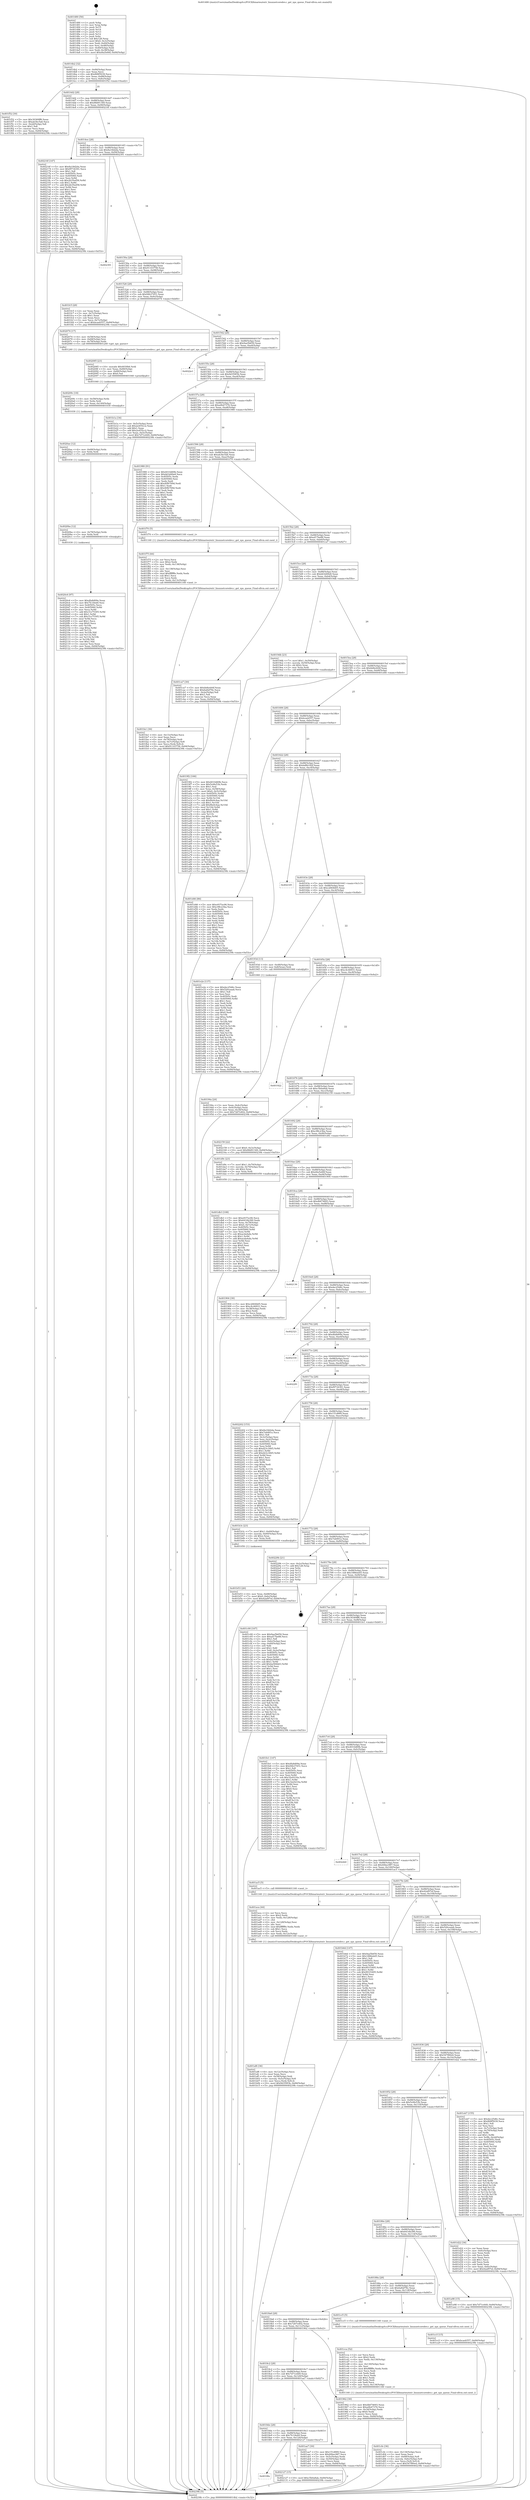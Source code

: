 digraph "0x401480" {
  label = "0x401480 (/mnt/c/Users/mathe/Desktop/tcc/POCII/binaries/extr_linuxnetcoredev.c_get_xps_queue_Final-ollvm.out::main(0))"
  labelloc = "t"
  node[shape=record]

  Entry [label="",width=0.3,height=0.3,shape=circle,fillcolor=black,style=filled]
  "0x4014b2" [label="{
     0x4014b2 [32]\l
     | [instrs]\l
     &nbsp;&nbsp;0x4014b2 \<+6\>: mov -0x84(%rbp),%eax\l
     &nbsp;&nbsp;0x4014b8 \<+2\>: mov %eax,%ecx\l
     &nbsp;&nbsp;0x4014ba \<+6\>: sub $0x868f5039,%ecx\l
     &nbsp;&nbsp;0x4014c0 \<+6\>: mov %eax,-0x88(%rbp)\l
     &nbsp;&nbsp;0x4014c6 \<+6\>: mov %ecx,-0x8c(%rbp)\l
     &nbsp;&nbsp;0x4014cc \<+6\>: je 0000000000401f52 \<main+0xad2\>\l
  }"]
  "0x401f52" [label="{
     0x401f52 [30]\l
     | [instrs]\l
     &nbsp;&nbsp;0x401f52 \<+5\>: mov $0x30369ff6,%eax\l
     &nbsp;&nbsp;0x401f57 \<+5\>: mov $0xab3bc5a6,%ecx\l
     &nbsp;&nbsp;0x401f5c \<+3\>: mov -0x2d(%rbp),%dl\l
     &nbsp;&nbsp;0x401f5f \<+3\>: test $0x1,%dl\l
     &nbsp;&nbsp;0x401f62 \<+3\>: cmovne %ecx,%eax\l
     &nbsp;&nbsp;0x401f65 \<+6\>: mov %eax,-0x84(%rbp)\l
     &nbsp;&nbsp;0x401f6b \<+5\>: jmp 000000000040239b \<main+0xf1b\>\l
  }"]
  "0x4014d2" [label="{
     0x4014d2 [28]\l
     | [instrs]\l
     &nbsp;&nbsp;0x4014d2 \<+5\>: jmp 00000000004014d7 \<main+0x57\>\l
     &nbsp;&nbsp;0x4014d7 \<+6\>: mov -0x88(%rbp),%eax\l
     &nbsp;&nbsp;0x4014dd \<+5\>: sub $0x88d91349,%eax\l
     &nbsp;&nbsp;0x4014e2 \<+6\>: mov %eax,-0x90(%rbp)\l
     &nbsp;&nbsp;0x4014e8 \<+6\>: je 000000000040216f \<main+0xcef\>\l
  }"]
  Exit [label="",width=0.3,height=0.3,shape=circle,fillcolor=black,style=filled,peripheries=2]
  "0x40216f" [label="{
     0x40216f [147]\l
     | [instrs]\l
     &nbsp;&nbsp;0x40216f \<+5\>: mov $0x8a18d2da,%eax\l
     &nbsp;&nbsp;0x402174 \<+5\>: mov $0xf9734391,%ecx\l
     &nbsp;&nbsp;0x402179 \<+2\>: mov $0x1,%dl\l
     &nbsp;&nbsp;0x40217b \<+7\>: mov 0x40505c,%esi\l
     &nbsp;&nbsp;0x402182 \<+7\>: mov 0x405060,%edi\l
     &nbsp;&nbsp;0x402189 \<+3\>: mov %esi,%r8d\l
     &nbsp;&nbsp;0x40218c \<+7\>: sub $0x2b35ed58,%r8d\l
     &nbsp;&nbsp;0x402193 \<+4\>: sub $0x1,%r8d\l
     &nbsp;&nbsp;0x402197 \<+7\>: add $0x2b35ed58,%r8d\l
     &nbsp;&nbsp;0x40219e \<+4\>: imul %r8d,%esi\l
     &nbsp;&nbsp;0x4021a2 \<+3\>: and $0x1,%esi\l
     &nbsp;&nbsp;0x4021a5 \<+3\>: cmp $0x0,%esi\l
     &nbsp;&nbsp;0x4021a8 \<+4\>: sete %r9b\l
     &nbsp;&nbsp;0x4021ac \<+3\>: cmp $0xa,%edi\l
     &nbsp;&nbsp;0x4021af \<+4\>: setl %r10b\l
     &nbsp;&nbsp;0x4021b3 \<+3\>: mov %r9b,%r11b\l
     &nbsp;&nbsp;0x4021b6 \<+4\>: xor $0xff,%r11b\l
     &nbsp;&nbsp;0x4021ba \<+3\>: mov %r10b,%bl\l
     &nbsp;&nbsp;0x4021bd \<+3\>: xor $0xff,%bl\l
     &nbsp;&nbsp;0x4021c0 \<+3\>: xor $0x1,%dl\l
     &nbsp;&nbsp;0x4021c3 \<+3\>: mov %r11b,%r14b\l
     &nbsp;&nbsp;0x4021c6 \<+4\>: and $0xff,%r14b\l
     &nbsp;&nbsp;0x4021ca \<+3\>: and %dl,%r9b\l
     &nbsp;&nbsp;0x4021cd \<+3\>: mov %bl,%r15b\l
     &nbsp;&nbsp;0x4021d0 \<+4\>: and $0xff,%r15b\l
     &nbsp;&nbsp;0x4021d4 \<+3\>: and %dl,%r10b\l
     &nbsp;&nbsp;0x4021d7 \<+3\>: or %r9b,%r14b\l
     &nbsp;&nbsp;0x4021da \<+3\>: or %r10b,%r15b\l
     &nbsp;&nbsp;0x4021dd \<+3\>: xor %r15b,%r14b\l
     &nbsp;&nbsp;0x4021e0 \<+3\>: or %bl,%r11b\l
     &nbsp;&nbsp;0x4021e3 \<+4\>: xor $0xff,%r11b\l
     &nbsp;&nbsp;0x4021e7 \<+3\>: or $0x1,%dl\l
     &nbsp;&nbsp;0x4021ea \<+3\>: and %dl,%r11b\l
     &nbsp;&nbsp;0x4021ed \<+3\>: or %r11b,%r14b\l
     &nbsp;&nbsp;0x4021f0 \<+4\>: test $0x1,%r14b\l
     &nbsp;&nbsp;0x4021f4 \<+3\>: cmovne %ecx,%eax\l
     &nbsp;&nbsp;0x4021f7 \<+6\>: mov %eax,-0x84(%rbp)\l
     &nbsp;&nbsp;0x4021fd \<+5\>: jmp 000000000040239b \<main+0xf1b\>\l
  }"]
  "0x4014ee" [label="{
     0x4014ee [28]\l
     | [instrs]\l
     &nbsp;&nbsp;0x4014ee \<+5\>: jmp 00000000004014f3 \<main+0x73\>\l
     &nbsp;&nbsp;0x4014f3 \<+6\>: mov -0x88(%rbp),%eax\l
     &nbsp;&nbsp;0x4014f9 \<+5\>: sub $0x8a18d2da,%eax\l
     &nbsp;&nbsp;0x4014fe \<+6\>: mov %eax,-0x94(%rbp)\l
     &nbsp;&nbsp;0x401504 \<+6\>: je 0000000000402391 \<main+0xf11\>\l
  }"]
  "0x4018fa" [label="{
     0x4018fa\l
  }", style=dashed]
  "0x402391" [label="{
     0x402391\l
  }", style=dashed]
  "0x40150a" [label="{
     0x40150a [28]\l
     | [instrs]\l
     &nbsp;&nbsp;0x40150a \<+5\>: jmp 000000000040150f \<main+0x8f\>\l
     &nbsp;&nbsp;0x40150f \<+6\>: mov -0x88(%rbp),%eax\l
     &nbsp;&nbsp;0x401515 \<+5\>: sub $0x91103758,%eax\l
     &nbsp;&nbsp;0x40151a \<+6\>: mov %eax,-0x98(%rbp)\l
     &nbsp;&nbsp;0x401520 \<+6\>: je 0000000000401fc5 \<main+0xb45\>\l
  }"]
  "0x402127" [label="{
     0x402127 [15]\l
     | [instrs]\l
     &nbsp;&nbsp;0x402127 \<+10\>: movl $0xc5b0a8ab,-0x84(%rbp)\l
     &nbsp;&nbsp;0x402131 \<+5\>: jmp 000000000040239b \<main+0xf1b\>\l
  }"]
  "0x401fc5" [label="{
     0x401fc5 [28]\l
     | [instrs]\l
     &nbsp;&nbsp;0x401fc5 \<+2\>: xor %eax,%eax\l
     &nbsp;&nbsp;0x401fc7 \<+3\>: mov -0x7c(%rbp),%ecx\l
     &nbsp;&nbsp;0x401fca \<+3\>: sub $0x1,%eax\l
     &nbsp;&nbsp;0x401fcd \<+2\>: sub %eax,%ecx\l
     &nbsp;&nbsp;0x401fcf \<+3\>: mov %ecx,-0x7c(%rbp)\l
     &nbsp;&nbsp;0x401fd2 \<+10\>: movl $0xbcaeb557,-0x84(%rbp)\l
     &nbsp;&nbsp;0x401fdc \<+5\>: jmp 000000000040239b \<main+0xf1b\>\l
  }"]
  "0x401526" [label="{
     0x401526 [28]\l
     | [instrs]\l
     &nbsp;&nbsp;0x401526 \<+5\>: jmp 000000000040152b \<main+0xab\>\l
     &nbsp;&nbsp;0x40152b \<+6\>: mov -0x88(%rbp),%eax\l
     &nbsp;&nbsp;0x401531 \<+5\>: sub $0x94b37451,%eax\l
     &nbsp;&nbsp;0x401536 \<+6\>: mov %eax,-0x9c(%rbp)\l
     &nbsp;&nbsp;0x40153c \<+6\>: je 0000000000402074 \<main+0xbf4\>\l
  }"]
  "0x4020c6" [label="{
     0x4020c6 [97]\l
     | [instrs]\l
     &nbsp;&nbsp;0x4020c6 \<+5\>: mov $0xdfa8d09a,%eax\l
     &nbsp;&nbsp;0x4020cb \<+5\>: mov $0x7fc18eb9,%esi\l
     &nbsp;&nbsp;0x4020d0 \<+7\>: mov 0x40505c,%ecx\l
     &nbsp;&nbsp;0x4020d7 \<+8\>: mov 0x405060,%r8d\l
     &nbsp;&nbsp;0x4020df \<+3\>: mov %ecx,%r9d\l
     &nbsp;&nbsp;0x4020e2 \<+7\>: add $0x31e75305,%r9d\l
     &nbsp;&nbsp;0x4020e9 \<+4\>: sub $0x1,%r9d\l
     &nbsp;&nbsp;0x4020ed \<+7\>: sub $0x31e75305,%r9d\l
     &nbsp;&nbsp;0x4020f4 \<+4\>: imul %r9d,%ecx\l
     &nbsp;&nbsp;0x4020f8 \<+3\>: and $0x1,%ecx\l
     &nbsp;&nbsp;0x4020fb \<+3\>: cmp $0x0,%ecx\l
     &nbsp;&nbsp;0x4020fe \<+4\>: sete %r10b\l
     &nbsp;&nbsp;0x402102 \<+4\>: cmp $0xa,%r8d\l
     &nbsp;&nbsp;0x402106 \<+4\>: setl %r11b\l
     &nbsp;&nbsp;0x40210a \<+3\>: mov %r10b,%bl\l
     &nbsp;&nbsp;0x40210d \<+3\>: and %r11b,%bl\l
     &nbsp;&nbsp;0x402110 \<+3\>: xor %r11b,%r10b\l
     &nbsp;&nbsp;0x402113 \<+3\>: or %r10b,%bl\l
     &nbsp;&nbsp;0x402116 \<+3\>: test $0x1,%bl\l
     &nbsp;&nbsp;0x402119 \<+3\>: cmovne %esi,%eax\l
     &nbsp;&nbsp;0x40211c \<+6\>: mov %eax,-0x84(%rbp)\l
     &nbsp;&nbsp;0x402122 \<+5\>: jmp 000000000040239b \<main+0xf1b\>\l
  }"]
  "0x402074" [label="{
     0x402074 [17]\l
     | [instrs]\l
     &nbsp;&nbsp;0x402074 \<+4\>: mov -0x58(%rbp),%rdi\l
     &nbsp;&nbsp;0x402078 \<+4\>: mov -0x68(%rbp),%rsi\l
     &nbsp;&nbsp;0x40207c \<+4\>: mov -0x78(%rbp),%rdx\l
     &nbsp;&nbsp;0x402080 \<+5\>: call 0000000000401240 \<get_xps_queue\>\l
     | [calls]\l
     &nbsp;&nbsp;0x401240 \{1\} (/mnt/c/Users/mathe/Desktop/tcc/POCII/binaries/extr_linuxnetcoredev.c_get_xps_queue_Final-ollvm.out::get_xps_queue)\l
  }"]
  "0x401542" [label="{
     0x401542 [28]\l
     | [instrs]\l
     &nbsp;&nbsp;0x401542 \<+5\>: jmp 0000000000401547 \<main+0xc7\>\l
     &nbsp;&nbsp;0x401547 \<+6\>: mov -0x88(%rbp),%eax\l
     &nbsp;&nbsp;0x40154d \<+5\>: sub $0x9aa5b650,%eax\l
     &nbsp;&nbsp;0x401552 \<+6\>: mov %eax,-0xa0(%rbp)\l
     &nbsp;&nbsp;0x401558 \<+6\>: je 00000000004022e1 \<main+0xe61\>\l
  }"]
  "0x4020ba" [label="{
     0x4020ba [12]\l
     | [instrs]\l
     &nbsp;&nbsp;0x4020ba \<+4\>: mov -0x78(%rbp),%rdx\l
     &nbsp;&nbsp;0x4020be \<+3\>: mov %rdx,%rdi\l
     &nbsp;&nbsp;0x4020c1 \<+5\>: call 0000000000401030 \<free@plt\>\l
     | [calls]\l
     &nbsp;&nbsp;0x401030 \{1\} (unknown)\l
  }"]
  "0x4022e1" [label="{
     0x4022e1\l
  }", style=dashed]
  "0x40155e" [label="{
     0x40155e [28]\l
     | [instrs]\l
     &nbsp;&nbsp;0x40155e \<+5\>: jmp 0000000000401563 \<main+0xe3\>\l
     &nbsp;&nbsp;0x401563 \<+6\>: mov -0x88(%rbp),%eax\l
     &nbsp;&nbsp;0x401569 \<+5\>: sub $0x9d359f3b,%eax\l
     &nbsp;&nbsp;0x40156e \<+6\>: mov %eax,-0xa4(%rbp)\l
     &nbsp;&nbsp;0x401574 \<+6\>: je 0000000000401b1a \<main+0x69a\>\l
  }"]
  "0x4020ae" [label="{
     0x4020ae [12]\l
     | [instrs]\l
     &nbsp;&nbsp;0x4020ae \<+4\>: mov -0x68(%rbp),%rdx\l
     &nbsp;&nbsp;0x4020b2 \<+3\>: mov %rdx,%rdi\l
     &nbsp;&nbsp;0x4020b5 \<+5\>: call 0000000000401030 \<free@plt\>\l
     | [calls]\l
     &nbsp;&nbsp;0x401030 \{1\} (unknown)\l
  }"]
  "0x401b1a" [label="{
     0x401b1a [34]\l
     | [instrs]\l
     &nbsp;&nbsp;0x401b1a \<+3\>: mov -0x5c(%rbp),%eax\l
     &nbsp;&nbsp;0x401b1d \<+5\>: sub $0x2e455cc2,%eax\l
     &nbsp;&nbsp;0x401b22 \<+3\>: add $0x1,%eax\l
     &nbsp;&nbsp;0x401b25 \<+5\>: add $0x2e455cc2,%eax\l
     &nbsp;&nbsp;0x401b2a \<+3\>: mov %eax,-0x5c(%rbp)\l
     &nbsp;&nbsp;0x401b2d \<+10\>: movl $0x7d71e449,-0x84(%rbp)\l
     &nbsp;&nbsp;0x401b37 \<+5\>: jmp 000000000040239b \<main+0xf1b\>\l
  }"]
  "0x40157a" [label="{
     0x40157a [28]\l
     | [instrs]\l
     &nbsp;&nbsp;0x40157a \<+5\>: jmp 000000000040157f \<main+0xff\>\l
     &nbsp;&nbsp;0x40157f \<+6\>: mov -0x88(%rbp),%eax\l
     &nbsp;&nbsp;0x401585 \<+5\>: sub $0xa0b47376,%eax\l
     &nbsp;&nbsp;0x40158a \<+6\>: mov %eax,-0xa8(%rbp)\l
     &nbsp;&nbsp;0x401590 \<+6\>: je 0000000000401980 \<main+0x500\>\l
  }"]
  "0x40209c" [label="{
     0x40209c [18]\l
     | [instrs]\l
     &nbsp;&nbsp;0x40209c \<+4\>: mov -0x58(%rbp),%rdx\l
     &nbsp;&nbsp;0x4020a0 \<+3\>: mov %rdx,%rdi\l
     &nbsp;&nbsp;0x4020a3 \<+6\>: mov %eax,-0x140(%rbp)\l
     &nbsp;&nbsp;0x4020a9 \<+5\>: call 0000000000401030 \<free@plt\>\l
     | [calls]\l
     &nbsp;&nbsp;0x401030 \{1\} (unknown)\l
  }"]
  "0x401980" [label="{
     0x401980 [91]\l
     | [instrs]\l
     &nbsp;&nbsp;0x401980 \<+5\>: mov $0x4010d69b,%eax\l
     &nbsp;&nbsp;0x401985 \<+5\>: mov $0xb63d49e8,%ecx\l
     &nbsp;&nbsp;0x40198a \<+7\>: mov 0x40505c,%edx\l
     &nbsp;&nbsp;0x401991 \<+7\>: mov 0x405060,%esi\l
     &nbsp;&nbsp;0x401998 \<+2\>: mov %edx,%edi\l
     &nbsp;&nbsp;0x40199a \<+6\>: add $0x40fb769d,%edi\l
     &nbsp;&nbsp;0x4019a0 \<+3\>: sub $0x1,%edi\l
     &nbsp;&nbsp;0x4019a3 \<+6\>: sub $0x40fb769d,%edi\l
     &nbsp;&nbsp;0x4019a9 \<+3\>: imul %edi,%edx\l
     &nbsp;&nbsp;0x4019ac \<+3\>: and $0x1,%edx\l
     &nbsp;&nbsp;0x4019af \<+3\>: cmp $0x0,%edx\l
     &nbsp;&nbsp;0x4019b2 \<+4\>: sete %r8b\l
     &nbsp;&nbsp;0x4019b6 \<+3\>: cmp $0xa,%esi\l
     &nbsp;&nbsp;0x4019b9 \<+4\>: setl %r9b\l
     &nbsp;&nbsp;0x4019bd \<+3\>: mov %r8b,%r10b\l
     &nbsp;&nbsp;0x4019c0 \<+3\>: and %r9b,%r10b\l
     &nbsp;&nbsp;0x4019c3 \<+3\>: xor %r9b,%r8b\l
     &nbsp;&nbsp;0x4019c6 \<+3\>: or %r8b,%r10b\l
     &nbsp;&nbsp;0x4019c9 \<+4\>: test $0x1,%r10b\l
     &nbsp;&nbsp;0x4019cd \<+3\>: cmovne %ecx,%eax\l
     &nbsp;&nbsp;0x4019d0 \<+6\>: mov %eax,-0x84(%rbp)\l
     &nbsp;&nbsp;0x4019d6 \<+5\>: jmp 000000000040239b \<main+0xf1b\>\l
  }"]
  "0x401596" [label="{
     0x401596 [28]\l
     | [instrs]\l
     &nbsp;&nbsp;0x401596 \<+5\>: jmp 000000000040159b \<main+0x11b\>\l
     &nbsp;&nbsp;0x40159b \<+6\>: mov -0x88(%rbp),%eax\l
     &nbsp;&nbsp;0x4015a1 \<+5\>: sub $0xab3bc5a6,%eax\l
     &nbsp;&nbsp;0x4015a6 \<+6\>: mov %eax,-0xac(%rbp)\l
     &nbsp;&nbsp;0x4015ac \<+6\>: je 0000000000401f70 \<main+0xaf0\>\l
  }"]
  "0x402085" [label="{
     0x402085 [23]\l
     | [instrs]\l
     &nbsp;&nbsp;0x402085 \<+10\>: movabs $0x4030b6,%rdi\l
     &nbsp;&nbsp;0x40208f \<+3\>: mov %eax,-0x80(%rbp)\l
     &nbsp;&nbsp;0x402092 \<+3\>: mov -0x80(%rbp),%esi\l
     &nbsp;&nbsp;0x402095 \<+2\>: mov $0x0,%al\l
     &nbsp;&nbsp;0x402097 \<+5\>: call 0000000000401040 \<printf@plt\>\l
     | [calls]\l
     &nbsp;&nbsp;0x401040 \{1\} (unknown)\l
  }"]
  "0x401f70" [label="{
     0x401f70 [5]\l
     | [instrs]\l
     &nbsp;&nbsp;0x401f70 \<+5\>: call 0000000000401160 \<next_i\>\l
     | [calls]\l
     &nbsp;&nbsp;0x401160 \{1\} (/mnt/c/Users/mathe/Desktop/tcc/POCII/binaries/extr_linuxnetcoredev.c_get_xps_queue_Final-ollvm.out::next_i)\l
  }"]
  "0x4015b2" [label="{
     0x4015b2 [28]\l
     | [instrs]\l
     &nbsp;&nbsp;0x4015b2 \<+5\>: jmp 00000000004015b7 \<main+0x137\>\l
     &nbsp;&nbsp;0x4015b7 \<+6\>: mov -0x88(%rbp),%eax\l
     &nbsp;&nbsp;0x4015bd \<+5\>: sub $0xaf17be88,%eax\l
     &nbsp;&nbsp;0x4015c2 \<+6\>: mov %eax,-0xb0(%rbp)\l
     &nbsp;&nbsp;0x4015c8 \<+6\>: je 0000000000401ca7 \<main+0x827\>\l
  }"]
  "0x401fa1" [label="{
     0x401fa1 [36]\l
     | [instrs]\l
     &nbsp;&nbsp;0x401fa1 \<+6\>: mov -0x13c(%rbp),%ecx\l
     &nbsp;&nbsp;0x401fa7 \<+3\>: imul %eax,%ecx\l
     &nbsp;&nbsp;0x401faa \<+4\>: mov -0x78(%rbp),%rdi\l
     &nbsp;&nbsp;0x401fae \<+4\>: movslq -0x7c(%rbp),%r8\l
     &nbsp;&nbsp;0x401fb2 \<+4\>: mov %ecx,(%rdi,%r8,4)\l
     &nbsp;&nbsp;0x401fb6 \<+10\>: movl $0x91103758,-0x84(%rbp)\l
     &nbsp;&nbsp;0x401fc0 \<+5\>: jmp 000000000040239b \<main+0xf1b\>\l
  }"]
  "0x401ca7" [label="{
     0x401ca7 [30]\l
     | [instrs]\l
     &nbsp;&nbsp;0x401ca7 \<+5\>: mov $0xbb8e444f,%eax\l
     &nbsp;&nbsp;0x401cac \<+5\>: mov $0x6a82f78c,%ecx\l
     &nbsp;&nbsp;0x401cb1 \<+3\>: mov -0x2e(%rbp),%dl\l
     &nbsp;&nbsp;0x401cb4 \<+3\>: test $0x1,%dl\l
     &nbsp;&nbsp;0x401cb7 \<+3\>: cmovne %ecx,%eax\l
     &nbsp;&nbsp;0x401cba \<+6\>: mov %eax,-0x84(%rbp)\l
     &nbsp;&nbsp;0x401cc0 \<+5\>: jmp 000000000040239b \<main+0xf1b\>\l
  }"]
  "0x4015ce" [label="{
     0x4015ce [28]\l
     | [instrs]\l
     &nbsp;&nbsp;0x4015ce \<+5\>: jmp 00000000004015d3 \<main+0x153\>\l
     &nbsp;&nbsp;0x4015d3 \<+6\>: mov -0x88(%rbp),%eax\l
     &nbsp;&nbsp;0x4015d9 \<+5\>: sub $0xb63d49e8,%eax\l
     &nbsp;&nbsp;0x4015de \<+6\>: mov %eax,-0xb4(%rbp)\l
     &nbsp;&nbsp;0x4015e4 \<+6\>: je 00000000004019db \<main+0x55b\>\l
  }"]
  "0x401f75" [label="{
     0x401f75 [44]\l
     | [instrs]\l
     &nbsp;&nbsp;0x401f75 \<+2\>: xor %ecx,%ecx\l
     &nbsp;&nbsp;0x401f77 \<+5\>: mov $0x2,%edx\l
     &nbsp;&nbsp;0x401f7c \<+6\>: mov %edx,-0x138(%rbp)\l
     &nbsp;&nbsp;0x401f82 \<+1\>: cltd\l
     &nbsp;&nbsp;0x401f83 \<+6\>: mov -0x138(%rbp),%esi\l
     &nbsp;&nbsp;0x401f89 \<+2\>: idiv %esi\l
     &nbsp;&nbsp;0x401f8b \<+6\>: imul $0xfffffffe,%edx,%edx\l
     &nbsp;&nbsp;0x401f91 \<+3\>: sub $0x1,%ecx\l
     &nbsp;&nbsp;0x401f94 \<+2\>: sub %ecx,%edx\l
     &nbsp;&nbsp;0x401f96 \<+6\>: mov %edx,-0x13c(%rbp)\l
     &nbsp;&nbsp;0x401f9c \<+5\>: call 0000000000401160 \<next_i\>\l
     | [calls]\l
     &nbsp;&nbsp;0x401160 \{1\} (/mnt/c/Users/mathe/Desktop/tcc/POCII/binaries/extr_linuxnetcoredev.c_get_xps_queue_Final-ollvm.out::next_i)\l
  }"]
  "0x4019db" [label="{
     0x4019db [23]\l
     | [instrs]\l
     &nbsp;&nbsp;0x4019db \<+7\>: movl $0x1,-0x50(%rbp)\l
     &nbsp;&nbsp;0x4019e2 \<+4\>: movslq -0x50(%rbp),%rax\l
     &nbsp;&nbsp;0x4019e6 \<+4\>: shl $0x2,%rax\l
     &nbsp;&nbsp;0x4019ea \<+3\>: mov %rax,%rdi\l
     &nbsp;&nbsp;0x4019ed \<+5\>: call 0000000000401050 \<malloc@plt\>\l
     | [calls]\l
     &nbsp;&nbsp;0x401050 \{1\} (unknown)\l
  }"]
  "0x4015ea" [label="{
     0x4015ea [28]\l
     | [instrs]\l
     &nbsp;&nbsp;0x4015ea \<+5\>: jmp 00000000004015ef \<main+0x16f\>\l
     &nbsp;&nbsp;0x4015ef \<+6\>: mov -0x88(%rbp),%eax\l
     &nbsp;&nbsp;0x4015f5 \<+5\>: sub $0xbb8e444f,%eax\l
     &nbsp;&nbsp;0x4015fa \<+6\>: mov %eax,-0xb8(%rbp)\l
     &nbsp;&nbsp;0x401600 \<+6\>: je 0000000000401d46 \<main+0x8c6\>\l
  }"]
  "0x401db3" [label="{
     0x401db3 [108]\l
     | [instrs]\l
     &nbsp;&nbsp;0x401db3 \<+5\>: mov $0xe937ec06,%ecx\l
     &nbsp;&nbsp;0x401db8 \<+5\>: mov $0x6416b390,%edx\l
     &nbsp;&nbsp;0x401dbd \<+4\>: mov %rax,-0x78(%rbp)\l
     &nbsp;&nbsp;0x401dc1 \<+7\>: movl $0x0,-0x7c(%rbp)\l
     &nbsp;&nbsp;0x401dc8 \<+7\>: mov 0x40505c,%esi\l
     &nbsp;&nbsp;0x401dcf \<+8\>: mov 0x405060,%r8d\l
     &nbsp;&nbsp;0x401dd7 \<+3\>: mov %esi,%r9d\l
     &nbsp;&nbsp;0x401dda \<+7\>: sub $0xacda4afa,%r9d\l
     &nbsp;&nbsp;0x401de1 \<+4\>: sub $0x1,%r9d\l
     &nbsp;&nbsp;0x401de5 \<+7\>: add $0xacda4afa,%r9d\l
     &nbsp;&nbsp;0x401dec \<+4\>: imul %r9d,%esi\l
     &nbsp;&nbsp;0x401df0 \<+3\>: and $0x1,%esi\l
     &nbsp;&nbsp;0x401df3 \<+3\>: cmp $0x0,%esi\l
     &nbsp;&nbsp;0x401df6 \<+4\>: sete %r10b\l
     &nbsp;&nbsp;0x401dfa \<+4\>: cmp $0xa,%r8d\l
     &nbsp;&nbsp;0x401dfe \<+4\>: setl %r11b\l
     &nbsp;&nbsp;0x401e02 \<+3\>: mov %r10b,%bl\l
     &nbsp;&nbsp;0x401e05 \<+3\>: and %r11b,%bl\l
     &nbsp;&nbsp;0x401e08 \<+3\>: xor %r11b,%r10b\l
     &nbsp;&nbsp;0x401e0b \<+3\>: or %r10b,%bl\l
     &nbsp;&nbsp;0x401e0e \<+3\>: test $0x1,%bl\l
     &nbsp;&nbsp;0x401e11 \<+3\>: cmovne %edx,%ecx\l
     &nbsp;&nbsp;0x401e14 \<+6\>: mov %ecx,-0x84(%rbp)\l
     &nbsp;&nbsp;0x401e1a \<+5\>: jmp 000000000040239b \<main+0xf1b\>\l
  }"]
  "0x401d46" [label="{
     0x401d46 [86]\l
     | [instrs]\l
     &nbsp;&nbsp;0x401d46 \<+5\>: mov $0xe937ec06,%eax\l
     &nbsp;&nbsp;0x401d4b \<+5\>: mov $0xc98c23ba,%ecx\l
     &nbsp;&nbsp;0x401d50 \<+2\>: xor %edx,%edx\l
     &nbsp;&nbsp;0x401d52 \<+7\>: mov 0x40505c,%esi\l
     &nbsp;&nbsp;0x401d59 \<+7\>: mov 0x405060,%edi\l
     &nbsp;&nbsp;0x401d60 \<+3\>: sub $0x1,%edx\l
     &nbsp;&nbsp;0x401d63 \<+3\>: mov %esi,%r8d\l
     &nbsp;&nbsp;0x401d66 \<+3\>: add %edx,%r8d\l
     &nbsp;&nbsp;0x401d69 \<+4\>: imul %r8d,%esi\l
     &nbsp;&nbsp;0x401d6d \<+3\>: and $0x1,%esi\l
     &nbsp;&nbsp;0x401d70 \<+3\>: cmp $0x0,%esi\l
     &nbsp;&nbsp;0x401d73 \<+4\>: sete %r9b\l
     &nbsp;&nbsp;0x401d77 \<+3\>: cmp $0xa,%edi\l
     &nbsp;&nbsp;0x401d7a \<+4\>: setl %r10b\l
     &nbsp;&nbsp;0x401d7e \<+3\>: mov %r9b,%r11b\l
     &nbsp;&nbsp;0x401d81 \<+3\>: and %r10b,%r11b\l
     &nbsp;&nbsp;0x401d84 \<+3\>: xor %r10b,%r9b\l
     &nbsp;&nbsp;0x401d87 \<+3\>: or %r9b,%r11b\l
     &nbsp;&nbsp;0x401d8a \<+4\>: test $0x1,%r11b\l
     &nbsp;&nbsp;0x401d8e \<+3\>: cmovne %ecx,%eax\l
     &nbsp;&nbsp;0x401d91 \<+6\>: mov %eax,-0x84(%rbp)\l
     &nbsp;&nbsp;0x401d97 \<+5\>: jmp 000000000040239b \<main+0xf1b\>\l
  }"]
  "0x401606" [label="{
     0x401606 [28]\l
     | [instrs]\l
     &nbsp;&nbsp;0x401606 \<+5\>: jmp 000000000040160b \<main+0x18b\>\l
     &nbsp;&nbsp;0x40160b \<+6\>: mov -0x88(%rbp),%eax\l
     &nbsp;&nbsp;0x401611 \<+5\>: sub $0xbcaeb557,%eax\l
     &nbsp;&nbsp;0x401616 \<+6\>: mov %eax,-0xbc(%rbp)\l
     &nbsp;&nbsp;0x40161c \<+6\>: je 0000000000401e2e \<main+0x9ae\>\l
  }"]
  "0x401cfe" [label="{
     0x401cfe [36]\l
     | [instrs]\l
     &nbsp;&nbsp;0x401cfe \<+6\>: mov -0x134(%rbp),%ecx\l
     &nbsp;&nbsp;0x401d04 \<+3\>: imul %eax,%ecx\l
     &nbsp;&nbsp;0x401d07 \<+4\>: mov -0x68(%rbp),%r8\l
     &nbsp;&nbsp;0x401d0b \<+4\>: movslq -0x6c(%rbp),%r9\l
     &nbsp;&nbsp;0x401d0f \<+4\>: mov %ecx,(%r8,%r9,4)\l
     &nbsp;&nbsp;0x401d13 \<+10\>: movl $0x547f80e4,-0x84(%rbp)\l
     &nbsp;&nbsp;0x401d1d \<+5\>: jmp 000000000040239b \<main+0xf1b\>\l
  }"]
  "0x401e2e" [label="{
     0x401e2e [137]\l
     | [instrs]\l
     &nbsp;&nbsp;0x401e2e \<+5\>: mov $0xdec25d6c,%eax\l
     &nbsp;&nbsp;0x401e33 \<+5\>: mov $0x520ceaab,%ecx\l
     &nbsp;&nbsp;0x401e38 \<+2\>: mov $0x1,%dl\l
     &nbsp;&nbsp;0x401e3a \<+2\>: xor %esi,%esi\l
     &nbsp;&nbsp;0x401e3c \<+7\>: mov 0x40505c,%edi\l
     &nbsp;&nbsp;0x401e43 \<+8\>: mov 0x405060,%r8d\l
     &nbsp;&nbsp;0x401e4b \<+3\>: sub $0x1,%esi\l
     &nbsp;&nbsp;0x401e4e \<+3\>: mov %edi,%r9d\l
     &nbsp;&nbsp;0x401e51 \<+3\>: add %esi,%r9d\l
     &nbsp;&nbsp;0x401e54 \<+4\>: imul %r9d,%edi\l
     &nbsp;&nbsp;0x401e58 \<+3\>: and $0x1,%edi\l
     &nbsp;&nbsp;0x401e5b \<+3\>: cmp $0x0,%edi\l
     &nbsp;&nbsp;0x401e5e \<+4\>: sete %r10b\l
     &nbsp;&nbsp;0x401e62 \<+4\>: cmp $0xa,%r8d\l
     &nbsp;&nbsp;0x401e66 \<+4\>: setl %r11b\l
     &nbsp;&nbsp;0x401e6a \<+3\>: mov %r10b,%bl\l
     &nbsp;&nbsp;0x401e6d \<+3\>: xor $0xff,%bl\l
     &nbsp;&nbsp;0x401e70 \<+3\>: mov %r11b,%r14b\l
     &nbsp;&nbsp;0x401e73 \<+4\>: xor $0xff,%r14b\l
     &nbsp;&nbsp;0x401e77 \<+3\>: xor $0x1,%dl\l
     &nbsp;&nbsp;0x401e7a \<+3\>: mov %bl,%r15b\l
     &nbsp;&nbsp;0x401e7d \<+4\>: and $0xff,%r15b\l
     &nbsp;&nbsp;0x401e81 \<+3\>: and %dl,%r10b\l
     &nbsp;&nbsp;0x401e84 \<+3\>: mov %r14b,%r12b\l
     &nbsp;&nbsp;0x401e87 \<+4\>: and $0xff,%r12b\l
     &nbsp;&nbsp;0x401e8b \<+3\>: and %dl,%r11b\l
     &nbsp;&nbsp;0x401e8e \<+3\>: or %r10b,%r15b\l
     &nbsp;&nbsp;0x401e91 \<+3\>: or %r11b,%r12b\l
     &nbsp;&nbsp;0x401e94 \<+3\>: xor %r12b,%r15b\l
     &nbsp;&nbsp;0x401e97 \<+3\>: or %r14b,%bl\l
     &nbsp;&nbsp;0x401e9a \<+3\>: xor $0xff,%bl\l
     &nbsp;&nbsp;0x401e9d \<+3\>: or $0x1,%dl\l
     &nbsp;&nbsp;0x401ea0 \<+2\>: and %dl,%bl\l
     &nbsp;&nbsp;0x401ea2 \<+3\>: or %bl,%r15b\l
     &nbsp;&nbsp;0x401ea5 \<+4\>: test $0x1,%r15b\l
     &nbsp;&nbsp;0x401ea9 \<+3\>: cmovne %ecx,%eax\l
     &nbsp;&nbsp;0x401eac \<+6\>: mov %eax,-0x84(%rbp)\l
     &nbsp;&nbsp;0x401eb2 \<+5\>: jmp 000000000040239b \<main+0xf1b\>\l
  }"]
  "0x401622" [label="{
     0x401622 [28]\l
     | [instrs]\l
     &nbsp;&nbsp;0x401622 \<+5\>: jmp 0000000000401627 \<main+0x1a7\>\l
     &nbsp;&nbsp;0x401627 \<+6\>: mov -0x88(%rbp),%eax\l
     &nbsp;&nbsp;0x40162d \<+5\>: sub $0xbd8b182f,%eax\l
     &nbsp;&nbsp;0x401632 \<+6\>: mov %eax,-0xc0(%rbp)\l
     &nbsp;&nbsp;0x401638 \<+6\>: je 0000000000402145 \<main+0xcc5\>\l
  }"]
  "0x401cca" [label="{
     0x401cca [52]\l
     | [instrs]\l
     &nbsp;&nbsp;0x401cca \<+2\>: xor %ecx,%ecx\l
     &nbsp;&nbsp;0x401ccc \<+5\>: mov $0x2,%edx\l
     &nbsp;&nbsp;0x401cd1 \<+6\>: mov %edx,-0x130(%rbp)\l
     &nbsp;&nbsp;0x401cd7 \<+1\>: cltd\l
     &nbsp;&nbsp;0x401cd8 \<+6\>: mov -0x130(%rbp),%esi\l
     &nbsp;&nbsp;0x401cde \<+2\>: idiv %esi\l
     &nbsp;&nbsp;0x401ce0 \<+6\>: imul $0xfffffffe,%edx,%edx\l
     &nbsp;&nbsp;0x401ce6 \<+2\>: mov %ecx,%edi\l
     &nbsp;&nbsp;0x401ce8 \<+2\>: sub %edx,%edi\l
     &nbsp;&nbsp;0x401cea \<+2\>: mov %ecx,%edx\l
     &nbsp;&nbsp;0x401cec \<+3\>: sub $0x1,%edx\l
     &nbsp;&nbsp;0x401cef \<+2\>: add %edx,%edi\l
     &nbsp;&nbsp;0x401cf1 \<+2\>: sub %edi,%ecx\l
     &nbsp;&nbsp;0x401cf3 \<+6\>: mov %ecx,-0x134(%rbp)\l
     &nbsp;&nbsp;0x401cf9 \<+5\>: call 0000000000401160 \<next_i\>\l
     | [calls]\l
     &nbsp;&nbsp;0x401160 \{1\} (/mnt/c/Users/mathe/Desktop/tcc/POCII/binaries/extr_linuxnetcoredev.c_get_xps_queue_Final-ollvm.out::next_i)\l
  }"]
  "0x402145" [label="{
     0x402145\l
  }", style=dashed]
  "0x40163e" [label="{
     0x40163e [28]\l
     | [instrs]\l
     &nbsp;&nbsp;0x40163e \<+5\>: jmp 0000000000401643 \<main+0x1c3\>\l
     &nbsp;&nbsp;0x401643 \<+6\>: mov -0x88(%rbp),%eax\l
     &nbsp;&nbsp;0x401649 \<+5\>: sub $0xc2664b65,%eax\l
     &nbsp;&nbsp;0x40164e \<+6\>: mov %eax,-0xc4(%rbp)\l
     &nbsp;&nbsp;0x401654 \<+6\>: je 000000000040193d \<main+0x4bd\>\l
  }"]
  "0x401b53" [label="{
     0x401b53 [26]\l
     | [instrs]\l
     &nbsp;&nbsp;0x401b53 \<+4\>: mov %rax,-0x68(%rbp)\l
     &nbsp;&nbsp;0x401b57 \<+7\>: movl $0x0,-0x6c(%rbp)\l
     &nbsp;&nbsp;0x401b5e \<+10\>: movl $0x42af97ef,-0x84(%rbp)\l
     &nbsp;&nbsp;0x401b68 \<+5\>: jmp 000000000040239b \<main+0xf1b\>\l
  }"]
  "0x40193d" [label="{
     0x40193d [13]\l
     | [instrs]\l
     &nbsp;&nbsp;0x40193d \<+4\>: mov -0x48(%rbp),%rax\l
     &nbsp;&nbsp;0x401941 \<+4\>: mov 0x8(%rax),%rdi\l
     &nbsp;&nbsp;0x401945 \<+5\>: call 0000000000401060 \<atoi@plt\>\l
     | [calls]\l
     &nbsp;&nbsp;0x401060 \{1\} (unknown)\l
  }"]
  "0x40165a" [label="{
     0x40165a [28]\l
     | [instrs]\l
     &nbsp;&nbsp;0x40165a \<+5\>: jmp 000000000040165f \<main+0x1df\>\l
     &nbsp;&nbsp;0x40165f \<+6\>: mov -0x88(%rbp),%eax\l
     &nbsp;&nbsp;0x401665 \<+5\>: sub $0xc4c46931,%eax\l
     &nbsp;&nbsp;0x40166a \<+6\>: mov %eax,-0xc8(%rbp)\l
     &nbsp;&nbsp;0x401670 \<+6\>: je 0000000000401922 \<main+0x4a2\>\l
  }"]
  "0x401af6" [label="{
     0x401af6 [36]\l
     | [instrs]\l
     &nbsp;&nbsp;0x401af6 \<+6\>: mov -0x12c(%rbp),%ecx\l
     &nbsp;&nbsp;0x401afc \<+3\>: imul %eax,%ecx\l
     &nbsp;&nbsp;0x401aff \<+4\>: mov -0x58(%rbp),%rdi\l
     &nbsp;&nbsp;0x401b03 \<+4\>: movslq -0x5c(%rbp),%r8\l
     &nbsp;&nbsp;0x401b07 \<+4\>: mov %ecx,(%rdi,%r8,4)\l
     &nbsp;&nbsp;0x401b0b \<+10\>: movl $0x9d359f3b,-0x84(%rbp)\l
     &nbsp;&nbsp;0x401b15 \<+5\>: jmp 000000000040239b \<main+0xf1b\>\l
  }"]
  "0x401922" [label="{
     0x401922\l
  }", style=dashed]
  "0x401676" [label="{
     0x401676 [28]\l
     | [instrs]\l
     &nbsp;&nbsp;0x401676 \<+5\>: jmp 000000000040167b \<main+0x1fb\>\l
     &nbsp;&nbsp;0x40167b \<+6\>: mov -0x88(%rbp),%eax\l
     &nbsp;&nbsp;0x401681 \<+5\>: sub $0xc5b0a8ab,%eax\l
     &nbsp;&nbsp;0x401686 \<+6\>: mov %eax,-0xcc(%rbp)\l
     &nbsp;&nbsp;0x40168c \<+6\>: je 0000000000402159 \<main+0xcd9\>\l
  }"]
  "0x401aca" [label="{
     0x401aca [44]\l
     | [instrs]\l
     &nbsp;&nbsp;0x401aca \<+2\>: xor %ecx,%ecx\l
     &nbsp;&nbsp;0x401acc \<+5\>: mov $0x2,%edx\l
     &nbsp;&nbsp;0x401ad1 \<+6\>: mov %edx,-0x128(%rbp)\l
     &nbsp;&nbsp;0x401ad7 \<+1\>: cltd\l
     &nbsp;&nbsp;0x401ad8 \<+6\>: mov -0x128(%rbp),%esi\l
     &nbsp;&nbsp;0x401ade \<+2\>: idiv %esi\l
     &nbsp;&nbsp;0x401ae0 \<+6\>: imul $0xfffffffe,%edx,%edx\l
     &nbsp;&nbsp;0x401ae6 \<+3\>: sub $0x1,%ecx\l
     &nbsp;&nbsp;0x401ae9 \<+2\>: sub %ecx,%edx\l
     &nbsp;&nbsp;0x401aeb \<+6\>: mov %edx,-0x12c(%rbp)\l
     &nbsp;&nbsp;0x401af1 \<+5\>: call 0000000000401160 \<next_i\>\l
     | [calls]\l
     &nbsp;&nbsp;0x401160 \{1\} (/mnt/c/Users/mathe/Desktop/tcc/POCII/binaries/extr_linuxnetcoredev.c_get_xps_queue_Final-ollvm.out::next_i)\l
  }"]
  "0x402159" [label="{
     0x402159 [22]\l
     | [instrs]\l
     &nbsp;&nbsp;0x402159 \<+7\>: movl $0x0,-0x3c(%rbp)\l
     &nbsp;&nbsp;0x402160 \<+10\>: movl $0x88d91349,-0x84(%rbp)\l
     &nbsp;&nbsp;0x40216a \<+5\>: jmp 000000000040239b \<main+0xf1b\>\l
  }"]
  "0x401692" [label="{
     0x401692 [28]\l
     | [instrs]\l
     &nbsp;&nbsp;0x401692 \<+5\>: jmp 0000000000401697 \<main+0x217\>\l
     &nbsp;&nbsp;0x401697 \<+6\>: mov -0x88(%rbp),%eax\l
     &nbsp;&nbsp;0x40169d \<+5\>: sub $0xc98c23ba,%eax\l
     &nbsp;&nbsp;0x4016a2 \<+6\>: mov %eax,-0xd0(%rbp)\l
     &nbsp;&nbsp;0x4016a8 \<+6\>: je 0000000000401d9c \<main+0x91c\>\l
  }"]
  "0x4018de" [label="{
     0x4018de [28]\l
     | [instrs]\l
     &nbsp;&nbsp;0x4018de \<+5\>: jmp 00000000004018e3 \<main+0x463\>\l
     &nbsp;&nbsp;0x4018e3 \<+6\>: mov -0x88(%rbp),%eax\l
     &nbsp;&nbsp;0x4018e9 \<+5\>: sub $0x7fc18eb9,%eax\l
     &nbsp;&nbsp;0x4018ee \<+6\>: mov %eax,-0x124(%rbp)\l
     &nbsp;&nbsp;0x4018f4 \<+6\>: je 0000000000402127 \<main+0xca7\>\l
  }"]
  "0x401d9c" [label="{
     0x401d9c [23]\l
     | [instrs]\l
     &nbsp;&nbsp;0x401d9c \<+7\>: movl $0x1,-0x70(%rbp)\l
     &nbsp;&nbsp;0x401da3 \<+4\>: movslq -0x70(%rbp),%rax\l
     &nbsp;&nbsp;0x401da7 \<+4\>: shl $0x2,%rax\l
     &nbsp;&nbsp;0x401dab \<+3\>: mov %rax,%rdi\l
     &nbsp;&nbsp;0x401dae \<+5\>: call 0000000000401050 \<malloc@plt\>\l
     | [calls]\l
     &nbsp;&nbsp;0x401050 \{1\} (unknown)\l
  }"]
  "0x4016ae" [label="{
     0x4016ae [28]\l
     | [instrs]\l
     &nbsp;&nbsp;0x4016ae \<+5\>: jmp 00000000004016b3 \<main+0x233\>\l
     &nbsp;&nbsp;0x4016b3 \<+6\>: mov -0x88(%rbp),%eax\l
     &nbsp;&nbsp;0x4016b9 \<+5\>: sub $0xd4a5e66f,%eax\l
     &nbsp;&nbsp;0x4016be \<+6\>: mov %eax,-0xd4(%rbp)\l
     &nbsp;&nbsp;0x4016c4 \<+6\>: je 0000000000401904 \<main+0x484\>\l
  }"]
  "0x401aa7" [label="{
     0x401aa7 [30]\l
     | [instrs]\l
     &nbsp;&nbsp;0x401aa7 \<+5\>: mov $0x151d889,%eax\l
     &nbsp;&nbsp;0x401aac \<+5\>: mov $0x40bec987,%ecx\l
     &nbsp;&nbsp;0x401ab1 \<+3\>: mov -0x5c(%rbp),%edx\l
     &nbsp;&nbsp;0x401ab4 \<+3\>: cmp -0x50(%rbp),%edx\l
     &nbsp;&nbsp;0x401ab7 \<+3\>: cmovl %ecx,%eax\l
     &nbsp;&nbsp;0x401aba \<+6\>: mov %eax,-0x84(%rbp)\l
     &nbsp;&nbsp;0x401ac0 \<+5\>: jmp 000000000040239b \<main+0xf1b\>\l
  }"]
  "0x401904" [label="{
     0x401904 [30]\l
     | [instrs]\l
     &nbsp;&nbsp;0x401904 \<+5\>: mov $0xc2664b65,%eax\l
     &nbsp;&nbsp;0x401909 \<+5\>: mov $0xc4c46931,%ecx\l
     &nbsp;&nbsp;0x40190e \<+3\>: mov -0x38(%rbp),%edx\l
     &nbsp;&nbsp;0x401911 \<+3\>: cmp $0x2,%edx\l
     &nbsp;&nbsp;0x401914 \<+3\>: cmovne %ecx,%eax\l
     &nbsp;&nbsp;0x401917 \<+6\>: mov %eax,-0x84(%rbp)\l
     &nbsp;&nbsp;0x40191d \<+5\>: jmp 000000000040239b \<main+0xf1b\>\l
  }"]
  "0x4016ca" [label="{
     0x4016ca [28]\l
     | [instrs]\l
     &nbsp;&nbsp;0x4016ca \<+5\>: jmp 00000000004016cf \<main+0x24f\>\l
     &nbsp;&nbsp;0x4016cf \<+6\>: mov -0x88(%rbp),%eax\l
     &nbsp;&nbsp;0x4016d5 \<+5\>: sub $0xdb674693,%eax\l
     &nbsp;&nbsp;0x4016da \<+6\>: mov %eax,-0xd8(%rbp)\l
     &nbsp;&nbsp;0x4016e0 \<+6\>: je 0000000000402136 \<main+0xcb6\>\l
  }"]
  "0x40239b" [label="{
     0x40239b [5]\l
     | [instrs]\l
     &nbsp;&nbsp;0x40239b \<+5\>: jmp 00000000004014b2 \<main+0x32\>\l
  }"]
  "0x401480" [label="{
     0x401480 [50]\l
     | [instrs]\l
     &nbsp;&nbsp;0x401480 \<+1\>: push %rbp\l
     &nbsp;&nbsp;0x401481 \<+3\>: mov %rsp,%rbp\l
     &nbsp;&nbsp;0x401484 \<+2\>: push %r15\l
     &nbsp;&nbsp;0x401486 \<+2\>: push %r14\l
     &nbsp;&nbsp;0x401488 \<+2\>: push %r13\l
     &nbsp;&nbsp;0x40148a \<+2\>: push %r12\l
     &nbsp;&nbsp;0x40148c \<+1\>: push %rbx\l
     &nbsp;&nbsp;0x40148d \<+7\>: sub $0x128,%rsp\l
     &nbsp;&nbsp;0x401494 \<+7\>: movl $0x0,-0x3c(%rbp)\l
     &nbsp;&nbsp;0x40149b \<+3\>: mov %edi,-0x40(%rbp)\l
     &nbsp;&nbsp;0x40149e \<+4\>: mov %rsi,-0x48(%rbp)\l
     &nbsp;&nbsp;0x4014a2 \<+3\>: mov -0x40(%rbp),%edi\l
     &nbsp;&nbsp;0x4014a5 \<+3\>: mov %edi,-0x38(%rbp)\l
     &nbsp;&nbsp;0x4014a8 \<+10\>: movl $0xd4a5e66f,-0x84(%rbp)\l
  }"]
  "0x40194a" [label="{
     0x40194a [24]\l
     | [instrs]\l
     &nbsp;&nbsp;0x40194a \<+3\>: mov %eax,-0x4c(%rbp)\l
     &nbsp;&nbsp;0x40194d \<+3\>: mov -0x4c(%rbp),%eax\l
     &nbsp;&nbsp;0x401950 \<+3\>: mov %eax,-0x34(%rbp)\l
     &nbsp;&nbsp;0x401953 \<+10\>: movl $0x7267e402,-0x84(%rbp)\l
     &nbsp;&nbsp;0x40195d \<+5\>: jmp 000000000040239b \<main+0xf1b\>\l
  }"]
  "0x4019f2" [label="{
     0x4019f2 [166]\l
     | [instrs]\l
     &nbsp;&nbsp;0x4019f2 \<+5\>: mov $0x4010d69b,%ecx\l
     &nbsp;&nbsp;0x4019f7 \<+5\>: mov $0x5c6fe53b,%edx\l
     &nbsp;&nbsp;0x4019fc \<+3\>: mov $0x1,%sil\l
     &nbsp;&nbsp;0x4019ff \<+4\>: mov %rax,-0x58(%rbp)\l
     &nbsp;&nbsp;0x401a03 \<+7\>: movl $0x0,-0x5c(%rbp)\l
     &nbsp;&nbsp;0x401a0a \<+8\>: mov 0x40505c,%r8d\l
     &nbsp;&nbsp;0x401a12 \<+8\>: mov 0x405060,%r9d\l
     &nbsp;&nbsp;0x401a1a \<+3\>: mov %r8d,%r10d\l
     &nbsp;&nbsp;0x401a1d \<+7\>: sub $0xf6e0c4ae,%r10d\l
     &nbsp;&nbsp;0x401a24 \<+4\>: sub $0x1,%r10d\l
     &nbsp;&nbsp;0x401a28 \<+7\>: add $0xf6e0c4ae,%r10d\l
     &nbsp;&nbsp;0x401a2f \<+4\>: imul %r10d,%r8d\l
     &nbsp;&nbsp;0x401a33 \<+4\>: and $0x1,%r8d\l
     &nbsp;&nbsp;0x401a37 \<+4\>: cmp $0x0,%r8d\l
     &nbsp;&nbsp;0x401a3b \<+4\>: sete %r11b\l
     &nbsp;&nbsp;0x401a3f \<+4\>: cmp $0xa,%r9d\l
     &nbsp;&nbsp;0x401a43 \<+3\>: setl %bl\l
     &nbsp;&nbsp;0x401a46 \<+3\>: mov %r11b,%r14b\l
     &nbsp;&nbsp;0x401a49 \<+4\>: xor $0xff,%r14b\l
     &nbsp;&nbsp;0x401a4d \<+3\>: mov %bl,%r15b\l
     &nbsp;&nbsp;0x401a50 \<+4\>: xor $0xff,%r15b\l
     &nbsp;&nbsp;0x401a54 \<+4\>: xor $0x1,%sil\l
     &nbsp;&nbsp;0x401a58 \<+3\>: mov %r14b,%r12b\l
     &nbsp;&nbsp;0x401a5b \<+4\>: and $0xff,%r12b\l
     &nbsp;&nbsp;0x401a5f \<+3\>: and %sil,%r11b\l
     &nbsp;&nbsp;0x401a62 \<+3\>: mov %r15b,%r13b\l
     &nbsp;&nbsp;0x401a65 \<+4\>: and $0xff,%r13b\l
     &nbsp;&nbsp;0x401a69 \<+3\>: and %sil,%bl\l
     &nbsp;&nbsp;0x401a6c \<+3\>: or %r11b,%r12b\l
     &nbsp;&nbsp;0x401a6f \<+3\>: or %bl,%r13b\l
     &nbsp;&nbsp;0x401a72 \<+3\>: xor %r13b,%r12b\l
     &nbsp;&nbsp;0x401a75 \<+3\>: or %r15b,%r14b\l
     &nbsp;&nbsp;0x401a78 \<+4\>: xor $0xff,%r14b\l
     &nbsp;&nbsp;0x401a7c \<+4\>: or $0x1,%sil\l
     &nbsp;&nbsp;0x401a80 \<+3\>: and %sil,%r14b\l
     &nbsp;&nbsp;0x401a83 \<+3\>: or %r14b,%r12b\l
     &nbsp;&nbsp;0x401a86 \<+4\>: test $0x1,%r12b\l
     &nbsp;&nbsp;0x401a8a \<+3\>: cmovne %edx,%ecx\l
     &nbsp;&nbsp;0x401a8d \<+6\>: mov %ecx,-0x84(%rbp)\l
     &nbsp;&nbsp;0x401a93 \<+5\>: jmp 000000000040239b \<main+0xf1b\>\l
  }"]
  "0x402136" [label="{
     0x402136\l
  }", style=dashed]
  "0x4016e6" [label="{
     0x4016e6 [28]\l
     | [instrs]\l
     &nbsp;&nbsp;0x4016e6 \<+5\>: jmp 00000000004016eb \<main+0x26b\>\l
     &nbsp;&nbsp;0x4016eb \<+6\>: mov -0x88(%rbp),%eax\l
     &nbsp;&nbsp;0x4016f1 \<+5\>: sub $0xdec25d6c,%eax\l
     &nbsp;&nbsp;0x4016f6 \<+6\>: mov %eax,-0xdc(%rbp)\l
     &nbsp;&nbsp;0x4016fc \<+6\>: je 0000000000402321 \<main+0xea1\>\l
  }"]
  "0x4018c2" [label="{
     0x4018c2 [28]\l
     | [instrs]\l
     &nbsp;&nbsp;0x4018c2 \<+5\>: jmp 00000000004018c7 \<main+0x447\>\l
     &nbsp;&nbsp;0x4018c7 \<+6\>: mov -0x88(%rbp),%eax\l
     &nbsp;&nbsp;0x4018cd \<+5\>: sub $0x7d71e449,%eax\l
     &nbsp;&nbsp;0x4018d2 \<+6\>: mov %eax,-0x120(%rbp)\l
     &nbsp;&nbsp;0x4018d8 \<+6\>: je 0000000000401aa7 \<main+0x627\>\l
  }"]
  "0x402321" [label="{
     0x402321\l
  }", style=dashed]
  "0x401702" [label="{
     0x401702 [28]\l
     | [instrs]\l
     &nbsp;&nbsp;0x401702 \<+5\>: jmp 0000000000401707 \<main+0x287\>\l
     &nbsp;&nbsp;0x401707 \<+6\>: mov -0x88(%rbp),%eax\l
     &nbsp;&nbsp;0x40170d \<+5\>: sub $0xdfa8d09a,%eax\l
     &nbsp;&nbsp;0x401712 \<+6\>: mov %eax,-0xe0(%rbp)\l
     &nbsp;&nbsp;0x401718 \<+6\>: je 0000000000402330 \<main+0xeb0\>\l
  }"]
  "0x401962" [label="{
     0x401962 [30]\l
     | [instrs]\l
     &nbsp;&nbsp;0x401962 \<+5\>: mov $0xdb674693,%eax\l
     &nbsp;&nbsp;0x401967 \<+5\>: mov $0xa0b47376,%ecx\l
     &nbsp;&nbsp;0x40196c \<+3\>: mov -0x34(%rbp),%edx\l
     &nbsp;&nbsp;0x40196f \<+3\>: cmp $0x0,%edx\l
     &nbsp;&nbsp;0x401972 \<+3\>: cmove %ecx,%eax\l
     &nbsp;&nbsp;0x401975 \<+6\>: mov %eax,-0x84(%rbp)\l
     &nbsp;&nbsp;0x40197b \<+5\>: jmp 000000000040239b \<main+0xf1b\>\l
  }"]
  "0x402330" [label="{
     0x402330\l
  }", style=dashed]
  "0x40171e" [label="{
     0x40171e [28]\l
     | [instrs]\l
     &nbsp;&nbsp;0x40171e \<+5\>: jmp 0000000000401723 \<main+0x2a3\>\l
     &nbsp;&nbsp;0x401723 \<+6\>: mov -0x88(%rbp),%eax\l
     &nbsp;&nbsp;0x401729 \<+5\>: sub $0xe937ec06,%eax\l
     &nbsp;&nbsp;0x40172e \<+6\>: mov %eax,-0xe4(%rbp)\l
     &nbsp;&nbsp;0x401734 \<+6\>: je 00000000004022f0 \<main+0xe70\>\l
  }"]
  "0x4018a6" [label="{
     0x4018a6 [28]\l
     | [instrs]\l
     &nbsp;&nbsp;0x4018a6 \<+5\>: jmp 00000000004018ab \<main+0x42b\>\l
     &nbsp;&nbsp;0x4018ab \<+6\>: mov -0x88(%rbp),%eax\l
     &nbsp;&nbsp;0x4018b1 \<+5\>: sub $0x7267e402,%eax\l
     &nbsp;&nbsp;0x4018b6 \<+6\>: mov %eax,-0x11c(%rbp)\l
     &nbsp;&nbsp;0x4018bc \<+6\>: je 0000000000401962 \<main+0x4e2\>\l
  }"]
  "0x4022f0" [label="{
     0x4022f0\l
  }", style=dashed]
  "0x40173a" [label="{
     0x40173a [28]\l
     | [instrs]\l
     &nbsp;&nbsp;0x40173a \<+5\>: jmp 000000000040173f \<main+0x2bf\>\l
     &nbsp;&nbsp;0x40173f \<+6\>: mov -0x88(%rbp),%eax\l
     &nbsp;&nbsp;0x401745 \<+5\>: sub $0xf9734391,%eax\l
     &nbsp;&nbsp;0x40174a \<+6\>: mov %eax,-0xe8(%rbp)\l
     &nbsp;&nbsp;0x401750 \<+6\>: je 0000000000402202 \<main+0xd82\>\l
  }"]
  "0x401cc5" [label="{
     0x401cc5 [5]\l
     | [instrs]\l
     &nbsp;&nbsp;0x401cc5 \<+5\>: call 0000000000401160 \<next_i\>\l
     | [calls]\l
     &nbsp;&nbsp;0x401160 \{1\} (/mnt/c/Users/mathe/Desktop/tcc/POCII/binaries/extr_linuxnetcoredev.c_get_xps_queue_Final-ollvm.out::next_i)\l
  }"]
  "0x402202" [label="{
     0x402202 [153]\l
     | [instrs]\l
     &nbsp;&nbsp;0x402202 \<+5\>: mov $0x8a18d2da,%eax\l
     &nbsp;&nbsp;0x402207 \<+5\>: mov $0x7eb991e,%ecx\l
     &nbsp;&nbsp;0x40220c \<+2\>: mov $0x1,%dl\l
     &nbsp;&nbsp;0x40220e \<+3\>: mov -0x3c(%rbp),%esi\l
     &nbsp;&nbsp;0x402211 \<+3\>: mov %esi,-0x2c(%rbp)\l
     &nbsp;&nbsp;0x402214 \<+7\>: mov 0x40505c,%esi\l
     &nbsp;&nbsp;0x40221b \<+7\>: mov 0x405060,%edi\l
     &nbsp;&nbsp;0x402222 \<+3\>: mov %esi,%r8d\l
     &nbsp;&nbsp;0x402225 \<+7\>: sub $0xd23c3065,%r8d\l
     &nbsp;&nbsp;0x40222c \<+4\>: sub $0x1,%r8d\l
     &nbsp;&nbsp;0x402230 \<+7\>: add $0xd23c3065,%r8d\l
     &nbsp;&nbsp;0x402237 \<+4\>: imul %r8d,%esi\l
     &nbsp;&nbsp;0x40223b \<+3\>: and $0x1,%esi\l
     &nbsp;&nbsp;0x40223e \<+3\>: cmp $0x0,%esi\l
     &nbsp;&nbsp;0x402241 \<+4\>: sete %r9b\l
     &nbsp;&nbsp;0x402245 \<+3\>: cmp $0xa,%edi\l
     &nbsp;&nbsp;0x402248 \<+4\>: setl %r10b\l
     &nbsp;&nbsp;0x40224c \<+3\>: mov %r9b,%r11b\l
     &nbsp;&nbsp;0x40224f \<+4\>: xor $0xff,%r11b\l
     &nbsp;&nbsp;0x402253 \<+3\>: mov %r10b,%bl\l
     &nbsp;&nbsp;0x402256 \<+3\>: xor $0xff,%bl\l
     &nbsp;&nbsp;0x402259 \<+3\>: xor $0x0,%dl\l
     &nbsp;&nbsp;0x40225c \<+3\>: mov %r11b,%r14b\l
     &nbsp;&nbsp;0x40225f \<+4\>: and $0x0,%r14b\l
     &nbsp;&nbsp;0x402263 \<+3\>: and %dl,%r9b\l
     &nbsp;&nbsp;0x402266 \<+3\>: mov %bl,%r15b\l
     &nbsp;&nbsp;0x402269 \<+4\>: and $0x0,%r15b\l
     &nbsp;&nbsp;0x40226d \<+3\>: and %dl,%r10b\l
     &nbsp;&nbsp;0x402270 \<+3\>: or %r9b,%r14b\l
     &nbsp;&nbsp;0x402273 \<+3\>: or %r10b,%r15b\l
     &nbsp;&nbsp;0x402276 \<+3\>: xor %r15b,%r14b\l
     &nbsp;&nbsp;0x402279 \<+3\>: or %bl,%r11b\l
     &nbsp;&nbsp;0x40227c \<+4\>: xor $0xff,%r11b\l
     &nbsp;&nbsp;0x402280 \<+3\>: or $0x0,%dl\l
     &nbsp;&nbsp;0x402283 \<+3\>: and %dl,%r11b\l
     &nbsp;&nbsp;0x402286 \<+3\>: or %r11b,%r14b\l
     &nbsp;&nbsp;0x402289 \<+4\>: test $0x1,%r14b\l
     &nbsp;&nbsp;0x40228d \<+3\>: cmovne %ecx,%eax\l
     &nbsp;&nbsp;0x402290 \<+6\>: mov %eax,-0x84(%rbp)\l
     &nbsp;&nbsp;0x402296 \<+5\>: jmp 000000000040239b \<main+0xf1b\>\l
  }"]
  "0x401756" [label="{
     0x401756 [28]\l
     | [instrs]\l
     &nbsp;&nbsp;0x401756 \<+5\>: jmp 000000000040175b \<main+0x2db\>\l
     &nbsp;&nbsp;0x40175b \<+6\>: mov -0x88(%rbp),%eax\l
     &nbsp;&nbsp;0x401761 \<+5\>: sub $0x151d889,%eax\l
     &nbsp;&nbsp;0x401766 \<+6\>: mov %eax,-0xec(%rbp)\l
     &nbsp;&nbsp;0x40176c \<+6\>: je 0000000000401b3c \<main+0x6bc\>\l
  }"]
  "0x40188a" [label="{
     0x40188a [28]\l
     | [instrs]\l
     &nbsp;&nbsp;0x40188a \<+5\>: jmp 000000000040188f \<main+0x40f\>\l
     &nbsp;&nbsp;0x40188f \<+6\>: mov -0x88(%rbp),%eax\l
     &nbsp;&nbsp;0x401895 \<+5\>: sub $0x6a82f78c,%eax\l
     &nbsp;&nbsp;0x40189a \<+6\>: mov %eax,-0x118(%rbp)\l
     &nbsp;&nbsp;0x4018a0 \<+6\>: je 0000000000401cc5 \<main+0x845\>\l
  }"]
  "0x401b3c" [label="{
     0x401b3c [23]\l
     | [instrs]\l
     &nbsp;&nbsp;0x401b3c \<+7\>: movl $0x1,-0x60(%rbp)\l
     &nbsp;&nbsp;0x401b43 \<+4\>: movslq -0x60(%rbp),%rax\l
     &nbsp;&nbsp;0x401b47 \<+4\>: shl $0x2,%rax\l
     &nbsp;&nbsp;0x401b4b \<+3\>: mov %rax,%rdi\l
     &nbsp;&nbsp;0x401b4e \<+5\>: call 0000000000401050 \<malloc@plt\>\l
     | [calls]\l
     &nbsp;&nbsp;0x401050 \{1\} (unknown)\l
  }"]
  "0x401772" [label="{
     0x401772 [28]\l
     | [instrs]\l
     &nbsp;&nbsp;0x401772 \<+5\>: jmp 0000000000401777 \<main+0x2f7\>\l
     &nbsp;&nbsp;0x401777 \<+6\>: mov -0x88(%rbp),%eax\l
     &nbsp;&nbsp;0x40177d \<+5\>: sub $0x7eb991e,%eax\l
     &nbsp;&nbsp;0x401782 \<+6\>: mov %eax,-0xf0(%rbp)\l
     &nbsp;&nbsp;0x401788 \<+6\>: je 000000000040229b \<main+0xe1b\>\l
  }"]
  "0x401e1f" [label="{
     0x401e1f [15]\l
     | [instrs]\l
     &nbsp;&nbsp;0x401e1f \<+10\>: movl $0xbcaeb557,-0x84(%rbp)\l
     &nbsp;&nbsp;0x401e29 \<+5\>: jmp 000000000040239b \<main+0xf1b\>\l
  }"]
  "0x40229b" [label="{
     0x40229b [21]\l
     | [instrs]\l
     &nbsp;&nbsp;0x40229b \<+3\>: mov -0x2c(%rbp),%eax\l
     &nbsp;&nbsp;0x40229e \<+7\>: add $0x128,%rsp\l
     &nbsp;&nbsp;0x4022a5 \<+1\>: pop %rbx\l
     &nbsp;&nbsp;0x4022a6 \<+2\>: pop %r12\l
     &nbsp;&nbsp;0x4022a8 \<+2\>: pop %r13\l
     &nbsp;&nbsp;0x4022aa \<+2\>: pop %r14\l
     &nbsp;&nbsp;0x4022ac \<+2\>: pop %r15\l
     &nbsp;&nbsp;0x4022ae \<+1\>: pop %rbp\l
     &nbsp;&nbsp;0x4022af \<+1\>: ret\l
  }"]
  "0x40178e" [label="{
     0x40178e [28]\l
     | [instrs]\l
     &nbsp;&nbsp;0x40178e \<+5\>: jmp 0000000000401793 \<main+0x313\>\l
     &nbsp;&nbsp;0x401793 \<+6\>: mov -0x88(%rbp),%eax\l
     &nbsp;&nbsp;0x401799 \<+5\>: sub $0x1886eb45,%eax\l
     &nbsp;&nbsp;0x40179e \<+6\>: mov %eax,-0xf4(%rbp)\l
     &nbsp;&nbsp;0x4017a4 \<+6\>: je 0000000000401c00 \<main+0x780\>\l
  }"]
  "0x40186e" [label="{
     0x40186e [28]\l
     | [instrs]\l
     &nbsp;&nbsp;0x40186e \<+5\>: jmp 0000000000401873 \<main+0x3f3\>\l
     &nbsp;&nbsp;0x401873 \<+6\>: mov -0x88(%rbp),%eax\l
     &nbsp;&nbsp;0x401879 \<+5\>: sub $0x6416b390,%eax\l
     &nbsp;&nbsp;0x40187e \<+6\>: mov %eax,-0x114(%rbp)\l
     &nbsp;&nbsp;0x401884 \<+6\>: je 0000000000401e1f \<main+0x99f\>\l
  }"]
  "0x401c00" [label="{
     0x401c00 [167]\l
     | [instrs]\l
     &nbsp;&nbsp;0x401c00 \<+5\>: mov $0x9aa5b650,%eax\l
     &nbsp;&nbsp;0x401c05 \<+5\>: mov $0xaf17be88,%ecx\l
     &nbsp;&nbsp;0x401c0a \<+2\>: mov $0x1,%dl\l
     &nbsp;&nbsp;0x401c0c \<+3\>: mov -0x6c(%rbp),%esi\l
     &nbsp;&nbsp;0x401c0f \<+3\>: cmp -0x60(%rbp),%esi\l
     &nbsp;&nbsp;0x401c12 \<+4\>: setl %dil\l
     &nbsp;&nbsp;0x401c16 \<+4\>: and $0x1,%dil\l
     &nbsp;&nbsp;0x401c1a \<+4\>: mov %dil,-0x2e(%rbp)\l
     &nbsp;&nbsp;0x401c1e \<+7\>: mov 0x40505c,%esi\l
     &nbsp;&nbsp;0x401c25 \<+8\>: mov 0x405060,%r8d\l
     &nbsp;&nbsp;0x401c2d \<+3\>: mov %esi,%r9d\l
     &nbsp;&nbsp;0x401c30 \<+7\>: sub $0xba584b63,%r9d\l
     &nbsp;&nbsp;0x401c37 \<+4\>: sub $0x1,%r9d\l
     &nbsp;&nbsp;0x401c3b \<+7\>: add $0xba584b63,%r9d\l
     &nbsp;&nbsp;0x401c42 \<+4\>: imul %r9d,%esi\l
     &nbsp;&nbsp;0x401c46 \<+3\>: and $0x1,%esi\l
     &nbsp;&nbsp;0x401c49 \<+3\>: cmp $0x0,%esi\l
     &nbsp;&nbsp;0x401c4c \<+4\>: sete %dil\l
     &nbsp;&nbsp;0x401c50 \<+4\>: cmp $0xa,%r8d\l
     &nbsp;&nbsp;0x401c54 \<+4\>: setl %r10b\l
     &nbsp;&nbsp;0x401c58 \<+3\>: mov %dil,%r11b\l
     &nbsp;&nbsp;0x401c5b \<+4\>: xor $0xff,%r11b\l
     &nbsp;&nbsp;0x401c5f \<+3\>: mov %r10b,%bl\l
     &nbsp;&nbsp;0x401c62 \<+3\>: xor $0xff,%bl\l
     &nbsp;&nbsp;0x401c65 \<+3\>: xor $0x1,%dl\l
     &nbsp;&nbsp;0x401c68 \<+3\>: mov %r11b,%r14b\l
     &nbsp;&nbsp;0x401c6b \<+4\>: and $0xff,%r14b\l
     &nbsp;&nbsp;0x401c6f \<+3\>: and %dl,%dil\l
     &nbsp;&nbsp;0x401c72 \<+3\>: mov %bl,%r15b\l
     &nbsp;&nbsp;0x401c75 \<+4\>: and $0xff,%r15b\l
     &nbsp;&nbsp;0x401c79 \<+3\>: and %dl,%r10b\l
     &nbsp;&nbsp;0x401c7c \<+3\>: or %dil,%r14b\l
     &nbsp;&nbsp;0x401c7f \<+3\>: or %r10b,%r15b\l
     &nbsp;&nbsp;0x401c82 \<+3\>: xor %r15b,%r14b\l
     &nbsp;&nbsp;0x401c85 \<+3\>: or %bl,%r11b\l
     &nbsp;&nbsp;0x401c88 \<+4\>: xor $0xff,%r11b\l
     &nbsp;&nbsp;0x401c8c \<+3\>: or $0x1,%dl\l
     &nbsp;&nbsp;0x401c8f \<+3\>: and %dl,%r11b\l
     &nbsp;&nbsp;0x401c92 \<+3\>: or %r11b,%r14b\l
     &nbsp;&nbsp;0x401c95 \<+4\>: test $0x1,%r14b\l
     &nbsp;&nbsp;0x401c99 \<+3\>: cmovne %ecx,%eax\l
     &nbsp;&nbsp;0x401c9c \<+6\>: mov %eax,-0x84(%rbp)\l
     &nbsp;&nbsp;0x401ca2 \<+5\>: jmp 000000000040239b \<main+0xf1b\>\l
  }"]
  "0x4017aa" [label="{
     0x4017aa [28]\l
     | [instrs]\l
     &nbsp;&nbsp;0x4017aa \<+5\>: jmp 00000000004017af \<main+0x32f\>\l
     &nbsp;&nbsp;0x4017af \<+6\>: mov -0x88(%rbp),%eax\l
     &nbsp;&nbsp;0x4017b5 \<+5\>: sub $0x30369ff6,%eax\l
     &nbsp;&nbsp;0x4017ba \<+6\>: mov %eax,-0xf8(%rbp)\l
     &nbsp;&nbsp;0x4017c0 \<+6\>: je 0000000000401fe1 \<main+0xb61\>\l
  }"]
  "0x401a98" [label="{
     0x401a98 [15]\l
     | [instrs]\l
     &nbsp;&nbsp;0x401a98 \<+10\>: movl $0x7d71e449,-0x84(%rbp)\l
     &nbsp;&nbsp;0x401aa2 \<+5\>: jmp 000000000040239b \<main+0xf1b\>\l
  }"]
  "0x401fe1" [label="{
     0x401fe1 [147]\l
     | [instrs]\l
     &nbsp;&nbsp;0x401fe1 \<+5\>: mov $0xdfa8d09a,%eax\l
     &nbsp;&nbsp;0x401fe6 \<+5\>: mov $0x94b37451,%ecx\l
     &nbsp;&nbsp;0x401feb \<+2\>: mov $0x1,%dl\l
     &nbsp;&nbsp;0x401fed \<+7\>: mov 0x40505c,%esi\l
     &nbsp;&nbsp;0x401ff4 \<+7\>: mov 0x405060,%edi\l
     &nbsp;&nbsp;0x401ffb \<+3\>: mov %esi,%r8d\l
     &nbsp;&nbsp;0x401ffe \<+7\>: sub $0x32e0216a,%r8d\l
     &nbsp;&nbsp;0x402005 \<+4\>: sub $0x1,%r8d\l
     &nbsp;&nbsp;0x402009 \<+7\>: add $0x32e0216a,%r8d\l
     &nbsp;&nbsp;0x402010 \<+4\>: imul %r8d,%esi\l
     &nbsp;&nbsp;0x402014 \<+3\>: and $0x1,%esi\l
     &nbsp;&nbsp;0x402017 \<+3\>: cmp $0x0,%esi\l
     &nbsp;&nbsp;0x40201a \<+4\>: sete %r9b\l
     &nbsp;&nbsp;0x40201e \<+3\>: cmp $0xa,%edi\l
     &nbsp;&nbsp;0x402021 \<+4\>: setl %r10b\l
     &nbsp;&nbsp;0x402025 \<+3\>: mov %r9b,%r11b\l
     &nbsp;&nbsp;0x402028 \<+4\>: xor $0xff,%r11b\l
     &nbsp;&nbsp;0x40202c \<+3\>: mov %r10b,%bl\l
     &nbsp;&nbsp;0x40202f \<+3\>: xor $0xff,%bl\l
     &nbsp;&nbsp;0x402032 \<+3\>: xor $0x1,%dl\l
     &nbsp;&nbsp;0x402035 \<+3\>: mov %r11b,%r14b\l
     &nbsp;&nbsp;0x402038 \<+4\>: and $0xff,%r14b\l
     &nbsp;&nbsp;0x40203c \<+3\>: and %dl,%r9b\l
     &nbsp;&nbsp;0x40203f \<+3\>: mov %bl,%r15b\l
     &nbsp;&nbsp;0x402042 \<+4\>: and $0xff,%r15b\l
     &nbsp;&nbsp;0x402046 \<+3\>: and %dl,%r10b\l
     &nbsp;&nbsp;0x402049 \<+3\>: or %r9b,%r14b\l
     &nbsp;&nbsp;0x40204c \<+3\>: or %r10b,%r15b\l
     &nbsp;&nbsp;0x40204f \<+3\>: xor %r15b,%r14b\l
     &nbsp;&nbsp;0x402052 \<+3\>: or %bl,%r11b\l
     &nbsp;&nbsp;0x402055 \<+4\>: xor $0xff,%r11b\l
     &nbsp;&nbsp;0x402059 \<+3\>: or $0x1,%dl\l
     &nbsp;&nbsp;0x40205c \<+3\>: and %dl,%r11b\l
     &nbsp;&nbsp;0x40205f \<+3\>: or %r11b,%r14b\l
     &nbsp;&nbsp;0x402062 \<+4\>: test $0x1,%r14b\l
     &nbsp;&nbsp;0x402066 \<+3\>: cmovne %ecx,%eax\l
     &nbsp;&nbsp;0x402069 \<+6\>: mov %eax,-0x84(%rbp)\l
     &nbsp;&nbsp;0x40206f \<+5\>: jmp 000000000040239b \<main+0xf1b\>\l
  }"]
  "0x4017c6" [label="{
     0x4017c6 [28]\l
     | [instrs]\l
     &nbsp;&nbsp;0x4017c6 \<+5\>: jmp 00000000004017cb \<main+0x34b\>\l
     &nbsp;&nbsp;0x4017cb \<+6\>: mov -0x88(%rbp),%eax\l
     &nbsp;&nbsp;0x4017d1 \<+5\>: sub $0x4010d69b,%eax\l
     &nbsp;&nbsp;0x4017d6 \<+6\>: mov %eax,-0xfc(%rbp)\l
     &nbsp;&nbsp;0x4017dc \<+6\>: je 00000000004022b0 \<main+0xe30\>\l
  }"]
  "0x401852" [label="{
     0x401852 [28]\l
     | [instrs]\l
     &nbsp;&nbsp;0x401852 \<+5\>: jmp 0000000000401857 \<main+0x3d7\>\l
     &nbsp;&nbsp;0x401857 \<+6\>: mov -0x88(%rbp),%eax\l
     &nbsp;&nbsp;0x40185d \<+5\>: sub $0x5c6fe53b,%eax\l
     &nbsp;&nbsp;0x401862 \<+6\>: mov %eax,-0x110(%rbp)\l
     &nbsp;&nbsp;0x401868 \<+6\>: je 0000000000401a98 \<main+0x618\>\l
  }"]
  "0x4022b0" [label="{
     0x4022b0\l
  }", style=dashed]
  "0x4017e2" [label="{
     0x4017e2 [28]\l
     | [instrs]\l
     &nbsp;&nbsp;0x4017e2 \<+5\>: jmp 00000000004017e7 \<main+0x367\>\l
     &nbsp;&nbsp;0x4017e7 \<+6\>: mov -0x88(%rbp),%eax\l
     &nbsp;&nbsp;0x4017ed \<+5\>: sub $0x40bec987,%eax\l
     &nbsp;&nbsp;0x4017f2 \<+6\>: mov %eax,-0x100(%rbp)\l
     &nbsp;&nbsp;0x4017f8 \<+6\>: je 0000000000401ac5 \<main+0x645\>\l
  }"]
  "0x401d22" [label="{
     0x401d22 [36]\l
     | [instrs]\l
     &nbsp;&nbsp;0x401d22 \<+2\>: xor %eax,%eax\l
     &nbsp;&nbsp;0x401d24 \<+3\>: mov -0x6c(%rbp),%ecx\l
     &nbsp;&nbsp;0x401d27 \<+2\>: mov %eax,%edx\l
     &nbsp;&nbsp;0x401d29 \<+2\>: sub %ecx,%edx\l
     &nbsp;&nbsp;0x401d2b \<+2\>: mov %eax,%ecx\l
     &nbsp;&nbsp;0x401d2d \<+3\>: sub $0x1,%ecx\l
     &nbsp;&nbsp;0x401d30 \<+2\>: add %ecx,%edx\l
     &nbsp;&nbsp;0x401d32 \<+2\>: sub %edx,%eax\l
     &nbsp;&nbsp;0x401d34 \<+3\>: mov %eax,-0x6c(%rbp)\l
     &nbsp;&nbsp;0x401d37 \<+10\>: movl $0x42af97ef,-0x84(%rbp)\l
     &nbsp;&nbsp;0x401d41 \<+5\>: jmp 000000000040239b \<main+0xf1b\>\l
  }"]
  "0x401ac5" [label="{
     0x401ac5 [5]\l
     | [instrs]\l
     &nbsp;&nbsp;0x401ac5 \<+5\>: call 0000000000401160 \<next_i\>\l
     | [calls]\l
     &nbsp;&nbsp;0x401160 \{1\} (/mnt/c/Users/mathe/Desktop/tcc/POCII/binaries/extr_linuxnetcoredev.c_get_xps_queue_Final-ollvm.out::next_i)\l
  }"]
  "0x4017fe" [label="{
     0x4017fe [28]\l
     | [instrs]\l
     &nbsp;&nbsp;0x4017fe \<+5\>: jmp 0000000000401803 \<main+0x383\>\l
     &nbsp;&nbsp;0x401803 \<+6\>: mov -0x88(%rbp),%eax\l
     &nbsp;&nbsp;0x401809 \<+5\>: sub $0x42af97ef,%eax\l
     &nbsp;&nbsp;0x40180e \<+6\>: mov %eax,-0x104(%rbp)\l
     &nbsp;&nbsp;0x401814 \<+6\>: je 0000000000401b6d \<main+0x6ed\>\l
  }"]
  "0x401836" [label="{
     0x401836 [28]\l
     | [instrs]\l
     &nbsp;&nbsp;0x401836 \<+5\>: jmp 000000000040183b \<main+0x3bb\>\l
     &nbsp;&nbsp;0x40183b \<+6\>: mov -0x88(%rbp),%eax\l
     &nbsp;&nbsp;0x401841 \<+5\>: sub $0x547f80e4,%eax\l
     &nbsp;&nbsp;0x401846 \<+6\>: mov %eax,-0x10c(%rbp)\l
     &nbsp;&nbsp;0x40184c \<+6\>: je 0000000000401d22 \<main+0x8a2\>\l
  }"]
  "0x401b6d" [label="{
     0x401b6d [147]\l
     | [instrs]\l
     &nbsp;&nbsp;0x401b6d \<+5\>: mov $0x9aa5b650,%eax\l
     &nbsp;&nbsp;0x401b72 \<+5\>: mov $0x1886eb45,%ecx\l
     &nbsp;&nbsp;0x401b77 \<+2\>: mov $0x1,%dl\l
     &nbsp;&nbsp;0x401b79 \<+7\>: mov 0x40505c,%esi\l
     &nbsp;&nbsp;0x401b80 \<+7\>: mov 0x405060,%edi\l
     &nbsp;&nbsp;0x401b87 \<+3\>: mov %esi,%r8d\l
     &nbsp;&nbsp;0x401b8a \<+7\>: add $0x901f3495,%r8d\l
     &nbsp;&nbsp;0x401b91 \<+4\>: sub $0x1,%r8d\l
     &nbsp;&nbsp;0x401b95 \<+7\>: sub $0x901f3495,%r8d\l
     &nbsp;&nbsp;0x401b9c \<+4\>: imul %r8d,%esi\l
     &nbsp;&nbsp;0x401ba0 \<+3\>: and $0x1,%esi\l
     &nbsp;&nbsp;0x401ba3 \<+3\>: cmp $0x0,%esi\l
     &nbsp;&nbsp;0x401ba6 \<+4\>: sete %r9b\l
     &nbsp;&nbsp;0x401baa \<+3\>: cmp $0xa,%edi\l
     &nbsp;&nbsp;0x401bad \<+4\>: setl %r10b\l
     &nbsp;&nbsp;0x401bb1 \<+3\>: mov %r9b,%r11b\l
     &nbsp;&nbsp;0x401bb4 \<+4\>: xor $0xff,%r11b\l
     &nbsp;&nbsp;0x401bb8 \<+3\>: mov %r10b,%bl\l
     &nbsp;&nbsp;0x401bbb \<+3\>: xor $0xff,%bl\l
     &nbsp;&nbsp;0x401bbe \<+3\>: xor $0x0,%dl\l
     &nbsp;&nbsp;0x401bc1 \<+3\>: mov %r11b,%r14b\l
     &nbsp;&nbsp;0x401bc4 \<+4\>: and $0x0,%r14b\l
     &nbsp;&nbsp;0x401bc8 \<+3\>: and %dl,%r9b\l
     &nbsp;&nbsp;0x401bcb \<+3\>: mov %bl,%r15b\l
     &nbsp;&nbsp;0x401bce \<+4\>: and $0x0,%r15b\l
     &nbsp;&nbsp;0x401bd2 \<+3\>: and %dl,%r10b\l
     &nbsp;&nbsp;0x401bd5 \<+3\>: or %r9b,%r14b\l
     &nbsp;&nbsp;0x401bd8 \<+3\>: or %r10b,%r15b\l
     &nbsp;&nbsp;0x401bdb \<+3\>: xor %r15b,%r14b\l
     &nbsp;&nbsp;0x401bde \<+3\>: or %bl,%r11b\l
     &nbsp;&nbsp;0x401be1 \<+4\>: xor $0xff,%r11b\l
     &nbsp;&nbsp;0x401be5 \<+3\>: or $0x0,%dl\l
     &nbsp;&nbsp;0x401be8 \<+3\>: and %dl,%r11b\l
     &nbsp;&nbsp;0x401beb \<+3\>: or %r11b,%r14b\l
     &nbsp;&nbsp;0x401bee \<+4\>: test $0x1,%r14b\l
     &nbsp;&nbsp;0x401bf2 \<+3\>: cmovne %ecx,%eax\l
     &nbsp;&nbsp;0x401bf5 \<+6\>: mov %eax,-0x84(%rbp)\l
     &nbsp;&nbsp;0x401bfb \<+5\>: jmp 000000000040239b \<main+0xf1b\>\l
  }"]
  "0x40181a" [label="{
     0x40181a [28]\l
     | [instrs]\l
     &nbsp;&nbsp;0x40181a \<+5\>: jmp 000000000040181f \<main+0x39f\>\l
     &nbsp;&nbsp;0x40181f \<+6\>: mov -0x88(%rbp),%eax\l
     &nbsp;&nbsp;0x401825 \<+5\>: sub $0x520ceaab,%eax\l
     &nbsp;&nbsp;0x40182a \<+6\>: mov %eax,-0x108(%rbp)\l
     &nbsp;&nbsp;0x401830 \<+6\>: je 0000000000401eb7 \<main+0xa37\>\l
  }"]
  "0x401eb7" [label="{
     0x401eb7 [155]\l
     | [instrs]\l
     &nbsp;&nbsp;0x401eb7 \<+5\>: mov $0xdec25d6c,%eax\l
     &nbsp;&nbsp;0x401ebc \<+5\>: mov $0x868f5039,%ecx\l
     &nbsp;&nbsp;0x401ec1 \<+2\>: mov $0x1,%dl\l
     &nbsp;&nbsp;0x401ec3 \<+2\>: xor %esi,%esi\l
     &nbsp;&nbsp;0x401ec5 \<+3\>: mov -0x7c(%rbp),%edi\l
     &nbsp;&nbsp;0x401ec8 \<+3\>: cmp -0x70(%rbp),%edi\l
     &nbsp;&nbsp;0x401ecb \<+4\>: setl %r8b\l
     &nbsp;&nbsp;0x401ecf \<+4\>: and $0x1,%r8b\l
     &nbsp;&nbsp;0x401ed3 \<+4\>: mov %r8b,-0x2d(%rbp)\l
     &nbsp;&nbsp;0x401ed7 \<+7\>: mov 0x40505c,%edi\l
     &nbsp;&nbsp;0x401ede \<+8\>: mov 0x405060,%r9d\l
     &nbsp;&nbsp;0x401ee6 \<+3\>: sub $0x1,%esi\l
     &nbsp;&nbsp;0x401ee9 \<+3\>: mov %edi,%r10d\l
     &nbsp;&nbsp;0x401eec \<+3\>: add %esi,%r10d\l
     &nbsp;&nbsp;0x401eef \<+4\>: imul %r10d,%edi\l
     &nbsp;&nbsp;0x401ef3 \<+3\>: and $0x1,%edi\l
     &nbsp;&nbsp;0x401ef6 \<+3\>: cmp $0x0,%edi\l
     &nbsp;&nbsp;0x401ef9 \<+4\>: sete %r8b\l
     &nbsp;&nbsp;0x401efd \<+4\>: cmp $0xa,%r9d\l
     &nbsp;&nbsp;0x401f01 \<+4\>: setl %r11b\l
     &nbsp;&nbsp;0x401f05 \<+3\>: mov %r8b,%bl\l
     &nbsp;&nbsp;0x401f08 \<+3\>: xor $0xff,%bl\l
     &nbsp;&nbsp;0x401f0b \<+3\>: mov %r11b,%r14b\l
     &nbsp;&nbsp;0x401f0e \<+4\>: xor $0xff,%r14b\l
     &nbsp;&nbsp;0x401f12 \<+3\>: xor $0x0,%dl\l
     &nbsp;&nbsp;0x401f15 \<+3\>: mov %bl,%r15b\l
     &nbsp;&nbsp;0x401f18 \<+4\>: and $0x0,%r15b\l
     &nbsp;&nbsp;0x401f1c \<+3\>: and %dl,%r8b\l
     &nbsp;&nbsp;0x401f1f \<+3\>: mov %r14b,%r12b\l
     &nbsp;&nbsp;0x401f22 \<+4\>: and $0x0,%r12b\l
     &nbsp;&nbsp;0x401f26 \<+3\>: and %dl,%r11b\l
     &nbsp;&nbsp;0x401f29 \<+3\>: or %r8b,%r15b\l
     &nbsp;&nbsp;0x401f2c \<+3\>: or %r11b,%r12b\l
     &nbsp;&nbsp;0x401f2f \<+3\>: xor %r12b,%r15b\l
     &nbsp;&nbsp;0x401f32 \<+3\>: or %r14b,%bl\l
     &nbsp;&nbsp;0x401f35 \<+3\>: xor $0xff,%bl\l
     &nbsp;&nbsp;0x401f38 \<+3\>: or $0x0,%dl\l
     &nbsp;&nbsp;0x401f3b \<+2\>: and %dl,%bl\l
     &nbsp;&nbsp;0x401f3d \<+3\>: or %bl,%r15b\l
     &nbsp;&nbsp;0x401f40 \<+4\>: test $0x1,%r15b\l
     &nbsp;&nbsp;0x401f44 \<+3\>: cmovne %ecx,%eax\l
     &nbsp;&nbsp;0x401f47 \<+6\>: mov %eax,-0x84(%rbp)\l
     &nbsp;&nbsp;0x401f4d \<+5\>: jmp 000000000040239b \<main+0xf1b\>\l
  }"]
  Entry -> "0x401480" [label=" 1"]
  "0x4014b2" -> "0x401f52" [label=" 2"]
  "0x4014b2" -> "0x4014d2" [label=" 35"]
  "0x40229b" -> Exit [label=" 1"]
  "0x4014d2" -> "0x40216f" [label=" 1"]
  "0x4014d2" -> "0x4014ee" [label=" 34"]
  "0x402202" -> "0x40239b" [label=" 1"]
  "0x4014ee" -> "0x402391" [label=" 0"]
  "0x4014ee" -> "0x40150a" [label=" 34"]
  "0x40216f" -> "0x40239b" [label=" 1"]
  "0x40150a" -> "0x401fc5" [label=" 1"]
  "0x40150a" -> "0x401526" [label=" 33"]
  "0x402159" -> "0x40239b" [label=" 1"]
  "0x401526" -> "0x402074" [label=" 1"]
  "0x401526" -> "0x401542" [label=" 32"]
  "0x4018de" -> "0x4018fa" [label=" 0"]
  "0x401542" -> "0x4022e1" [label=" 0"]
  "0x401542" -> "0x40155e" [label=" 32"]
  "0x4018de" -> "0x402127" [label=" 1"]
  "0x40155e" -> "0x401b1a" [label=" 1"]
  "0x40155e" -> "0x40157a" [label=" 31"]
  "0x402127" -> "0x40239b" [label=" 1"]
  "0x40157a" -> "0x401980" [label=" 1"]
  "0x40157a" -> "0x401596" [label=" 30"]
  "0x4020c6" -> "0x40239b" [label=" 1"]
  "0x401596" -> "0x401f70" [label=" 1"]
  "0x401596" -> "0x4015b2" [label=" 29"]
  "0x4020ba" -> "0x4020c6" [label=" 1"]
  "0x4015b2" -> "0x401ca7" [label=" 2"]
  "0x4015b2" -> "0x4015ce" [label=" 27"]
  "0x4020ae" -> "0x4020ba" [label=" 1"]
  "0x4015ce" -> "0x4019db" [label=" 1"]
  "0x4015ce" -> "0x4015ea" [label=" 26"]
  "0x40209c" -> "0x4020ae" [label=" 1"]
  "0x4015ea" -> "0x401d46" [label=" 1"]
  "0x4015ea" -> "0x401606" [label=" 25"]
  "0x402085" -> "0x40209c" [label=" 1"]
  "0x401606" -> "0x401e2e" [label=" 2"]
  "0x401606" -> "0x401622" [label=" 23"]
  "0x402074" -> "0x402085" [label=" 1"]
  "0x401622" -> "0x402145" [label=" 0"]
  "0x401622" -> "0x40163e" [label=" 23"]
  "0x401fe1" -> "0x40239b" [label=" 1"]
  "0x40163e" -> "0x40193d" [label=" 1"]
  "0x40163e" -> "0x40165a" [label=" 22"]
  "0x401fc5" -> "0x40239b" [label=" 1"]
  "0x40165a" -> "0x401922" [label=" 0"]
  "0x40165a" -> "0x401676" [label=" 22"]
  "0x401fa1" -> "0x40239b" [label=" 1"]
  "0x401676" -> "0x402159" [label=" 1"]
  "0x401676" -> "0x401692" [label=" 21"]
  "0x401f75" -> "0x401fa1" [label=" 1"]
  "0x401692" -> "0x401d9c" [label=" 1"]
  "0x401692" -> "0x4016ae" [label=" 20"]
  "0x401f70" -> "0x401f75" [label=" 1"]
  "0x4016ae" -> "0x401904" [label=" 1"]
  "0x4016ae" -> "0x4016ca" [label=" 19"]
  "0x401904" -> "0x40239b" [label=" 1"]
  "0x401480" -> "0x4014b2" [label=" 1"]
  "0x40239b" -> "0x4014b2" [label=" 36"]
  "0x40193d" -> "0x40194a" [label=" 1"]
  "0x40194a" -> "0x40239b" [label=" 1"]
  "0x401f52" -> "0x40239b" [label=" 2"]
  "0x4016ca" -> "0x402136" [label=" 0"]
  "0x4016ca" -> "0x4016e6" [label=" 19"]
  "0x401e2e" -> "0x40239b" [label=" 2"]
  "0x4016e6" -> "0x402321" [label=" 0"]
  "0x4016e6" -> "0x401702" [label=" 19"]
  "0x401e1f" -> "0x40239b" [label=" 1"]
  "0x401702" -> "0x402330" [label=" 0"]
  "0x401702" -> "0x40171e" [label=" 19"]
  "0x401db3" -> "0x40239b" [label=" 1"]
  "0x40171e" -> "0x4022f0" [label=" 0"]
  "0x40171e" -> "0x40173a" [label=" 19"]
  "0x401d46" -> "0x40239b" [label=" 1"]
  "0x40173a" -> "0x402202" [label=" 1"]
  "0x40173a" -> "0x401756" [label=" 18"]
  "0x401d22" -> "0x40239b" [label=" 1"]
  "0x401756" -> "0x401b3c" [label=" 1"]
  "0x401756" -> "0x401772" [label=" 17"]
  "0x401cca" -> "0x401cfe" [label=" 1"]
  "0x401772" -> "0x40229b" [label=" 1"]
  "0x401772" -> "0x40178e" [label=" 16"]
  "0x401cc5" -> "0x401cca" [label=" 1"]
  "0x40178e" -> "0x401c00" [label=" 2"]
  "0x40178e" -> "0x4017aa" [label=" 14"]
  "0x401c00" -> "0x40239b" [label=" 2"]
  "0x4017aa" -> "0x401fe1" [label=" 1"]
  "0x4017aa" -> "0x4017c6" [label=" 13"]
  "0x401b6d" -> "0x40239b" [label=" 2"]
  "0x4017c6" -> "0x4022b0" [label=" 0"]
  "0x4017c6" -> "0x4017e2" [label=" 13"]
  "0x401b3c" -> "0x401b53" [label=" 1"]
  "0x4017e2" -> "0x401ac5" [label=" 1"]
  "0x4017e2" -> "0x4017fe" [label=" 12"]
  "0x401b1a" -> "0x40239b" [label=" 1"]
  "0x4017fe" -> "0x401b6d" [label=" 2"]
  "0x4017fe" -> "0x40181a" [label=" 10"]
  "0x401aca" -> "0x401af6" [label=" 1"]
  "0x40181a" -> "0x401eb7" [label=" 2"]
  "0x40181a" -> "0x401836" [label=" 8"]
  "0x401af6" -> "0x40239b" [label=" 1"]
  "0x401836" -> "0x401d22" [label=" 1"]
  "0x401836" -> "0x401852" [label=" 7"]
  "0x401b53" -> "0x40239b" [label=" 1"]
  "0x401852" -> "0x401a98" [label=" 1"]
  "0x401852" -> "0x40186e" [label=" 6"]
  "0x401ca7" -> "0x40239b" [label=" 2"]
  "0x40186e" -> "0x401e1f" [label=" 1"]
  "0x40186e" -> "0x40188a" [label=" 5"]
  "0x401cfe" -> "0x40239b" [label=" 1"]
  "0x40188a" -> "0x401cc5" [label=" 1"]
  "0x40188a" -> "0x4018a6" [label=" 4"]
  "0x401d9c" -> "0x401db3" [label=" 1"]
  "0x4018a6" -> "0x401962" [label=" 1"]
  "0x4018a6" -> "0x4018c2" [label=" 3"]
  "0x401962" -> "0x40239b" [label=" 1"]
  "0x401980" -> "0x40239b" [label=" 1"]
  "0x4019db" -> "0x4019f2" [label=" 1"]
  "0x4019f2" -> "0x40239b" [label=" 1"]
  "0x401a98" -> "0x40239b" [label=" 1"]
  "0x401eb7" -> "0x40239b" [label=" 2"]
  "0x4018c2" -> "0x401aa7" [label=" 2"]
  "0x4018c2" -> "0x4018de" [label=" 1"]
  "0x401aa7" -> "0x40239b" [label=" 2"]
  "0x401ac5" -> "0x401aca" [label=" 1"]
}
